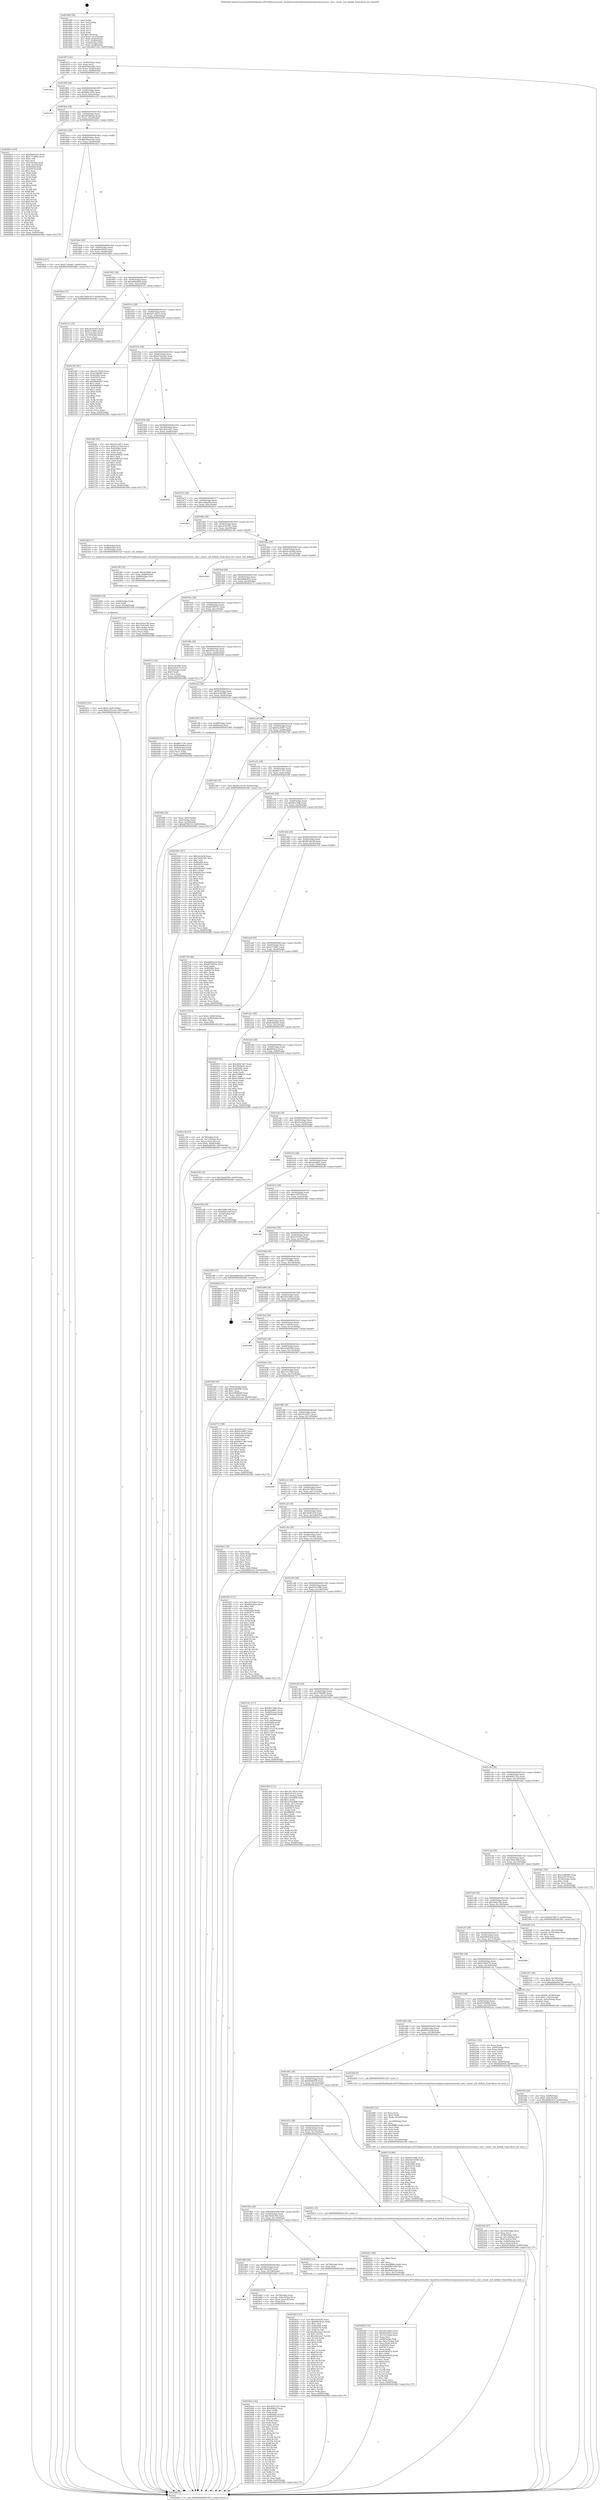 digraph "0x401840" {
  label = "0x401840 (/mnt/c/Users/mathe/Desktop/tcc/POCII/binaries/extr_linuxdriversnetethernetqualcommrmnetrmnet_vnd.c_rmnet_vnd_dellink_Final-ollvm.out::main(0))"
  labelloc = "t"
  node[shape=record]

  Entry [label="",width=0.3,height=0.3,shape=circle,fillcolor=black,style=filled]
  "0x401872" [label="{
     0x401872 [32]\l
     | [instrs]\l
     &nbsp;&nbsp;0x401872 \<+6\>: mov -0x90(%rbp),%eax\l
     &nbsp;&nbsp;0x401878 \<+2\>: mov %eax,%ecx\l
     &nbsp;&nbsp;0x40187a \<+6\>: sub $0x83bd3482,%ecx\l
     &nbsp;&nbsp;0x401880 \<+6\>: mov %eax,-0x94(%rbp)\l
     &nbsp;&nbsp;0x401886 \<+6\>: mov %ecx,-0x98(%rbp)\l
     &nbsp;&nbsp;0x40188c \<+6\>: je 0000000000401eea \<main+0x6aa\>\l
  }"]
  "0x401eea" [label="{
     0x401eea\l
  }", style=dashed]
  "0x401892" [label="{
     0x401892 [28]\l
     | [instrs]\l
     &nbsp;&nbsp;0x401892 \<+5\>: jmp 0000000000401897 \<main+0x57\>\l
     &nbsp;&nbsp;0x401897 \<+6\>: mov -0x94(%rbp),%eax\l
     &nbsp;&nbsp;0x40189d \<+5\>: sub $0x8b4c345b,%eax\l
     &nbsp;&nbsp;0x4018a2 \<+6\>: mov %eax,-0x9c(%rbp)\l
     &nbsp;&nbsp;0x4018a8 \<+6\>: je 0000000000401e55 \<main+0x615\>\l
  }"]
  Exit [label="",width=0.3,height=0.3,shape=circle,fillcolor=black,style=filled,peripheries=2]
  "0x401e55" [label="{
     0x401e55\l
  }", style=dashed]
  "0x4018ae" [label="{
     0x4018ae [28]\l
     | [instrs]\l
     &nbsp;&nbsp;0x4018ae \<+5\>: jmp 00000000004018b3 \<main+0x73\>\l
     &nbsp;&nbsp;0x4018b3 \<+6\>: mov -0x94(%rbp),%eax\l
     &nbsp;&nbsp;0x4018b9 \<+5\>: sub $0x9678602a,%eax\l
     &nbsp;&nbsp;0x4018be \<+6\>: mov %eax,-0xa0(%rbp)\l
     &nbsp;&nbsp;0x4018c4 \<+6\>: je 000000000040281e \<main+0xfde\>\l
  }"]
  "0x40262f" [label="{
     0x40262f [155]\l
     | [instrs]\l
     &nbsp;&nbsp;0x40262f \<+5\>: mov $0x1ba3a5b,%ecx\l
     &nbsp;&nbsp;0x402634 \<+5\>: mov $0x99ac4cae,%edx\l
     &nbsp;&nbsp;0x402639 \<+3\>: mov $0x1,%sil\l
     &nbsp;&nbsp;0x40263c \<+8\>: mov 0x405064,%r8d\l
     &nbsp;&nbsp;0x402644 \<+8\>: mov 0x405070,%r9d\l
     &nbsp;&nbsp;0x40264c \<+3\>: mov %r8d,%r10d\l
     &nbsp;&nbsp;0x40264f \<+7\>: add $0x4fe2eaa7,%r10d\l
     &nbsp;&nbsp;0x402656 \<+4\>: sub $0x1,%r10d\l
     &nbsp;&nbsp;0x40265a \<+7\>: sub $0x4fe2eaa7,%r10d\l
     &nbsp;&nbsp;0x402661 \<+4\>: imul %r10d,%r8d\l
     &nbsp;&nbsp;0x402665 \<+4\>: and $0x1,%r8d\l
     &nbsp;&nbsp;0x402669 \<+4\>: cmp $0x0,%r8d\l
     &nbsp;&nbsp;0x40266d \<+4\>: sete %r11b\l
     &nbsp;&nbsp;0x402671 \<+4\>: cmp $0xa,%r9d\l
     &nbsp;&nbsp;0x402675 \<+3\>: setl %bl\l
     &nbsp;&nbsp;0x402678 \<+3\>: mov %r11b,%r14b\l
     &nbsp;&nbsp;0x40267b \<+4\>: xor $0xff,%r14b\l
     &nbsp;&nbsp;0x40267f \<+3\>: mov %bl,%r15b\l
     &nbsp;&nbsp;0x402682 \<+4\>: xor $0xff,%r15b\l
     &nbsp;&nbsp;0x402686 \<+4\>: xor $0x0,%sil\l
     &nbsp;&nbsp;0x40268a \<+3\>: mov %r14b,%r12b\l
     &nbsp;&nbsp;0x40268d \<+4\>: and $0x0,%r12b\l
     &nbsp;&nbsp;0x402691 \<+3\>: and %sil,%r11b\l
     &nbsp;&nbsp;0x402694 \<+3\>: mov %r15b,%r13b\l
     &nbsp;&nbsp;0x402697 \<+4\>: and $0x0,%r13b\l
     &nbsp;&nbsp;0x40269b \<+3\>: and %sil,%bl\l
     &nbsp;&nbsp;0x40269e \<+3\>: or %r11b,%r12b\l
     &nbsp;&nbsp;0x4026a1 \<+3\>: or %bl,%r13b\l
     &nbsp;&nbsp;0x4026a4 \<+3\>: xor %r13b,%r12b\l
     &nbsp;&nbsp;0x4026a7 \<+3\>: or %r15b,%r14b\l
     &nbsp;&nbsp;0x4026aa \<+4\>: xor $0xff,%r14b\l
     &nbsp;&nbsp;0x4026ae \<+4\>: or $0x0,%sil\l
     &nbsp;&nbsp;0x4026b2 \<+3\>: and %sil,%r14b\l
     &nbsp;&nbsp;0x4026b5 \<+3\>: or %r14b,%r12b\l
     &nbsp;&nbsp;0x4026b8 \<+4\>: test $0x1,%r12b\l
     &nbsp;&nbsp;0x4026bc \<+3\>: cmovne %edx,%ecx\l
     &nbsp;&nbsp;0x4026bf \<+6\>: mov %ecx,-0x90(%rbp)\l
     &nbsp;&nbsp;0x4026c5 \<+5\>: jmp 00000000004029bf \<main+0x117f\>\l
  }"]
  "0x40281e" [label="{
     0x40281e [143]\l
     | [instrs]\l
     &nbsp;&nbsp;0x40281e \<+5\>: mov $0x60b95ac6,%eax\l
     &nbsp;&nbsp;0x402823 \<+5\>: mov $0x177af69a,%ecx\l
     &nbsp;&nbsp;0x402828 \<+2\>: mov $0x1,%dl\l
     &nbsp;&nbsp;0x40282a \<+2\>: xor %esi,%esi\l
     &nbsp;&nbsp;0x40282c \<+3\>: mov -0x3c(%rbp),%edi\l
     &nbsp;&nbsp;0x40282f \<+3\>: mov %edi,-0x2c(%rbp)\l
     &nbsp;&nbsp;0x402832 \<+7\>: mov 0x405064,%edi\l
     &nbsp;&nbsp;0x402839 \<+8\>: mov 0x405070,%r8d\l
     &nbsp;&nbsp;0x402841 \<+3\>: sub $0x1,%esi\l
     &nbsp;&nbsp;0x402844 \<+3\>: mov %edi,%r9d\l
     &nbsp;&nbsp;0x402847 \<+3\>: add %esi,%r9d\l
     &nbsp;&nbsp;0x40284a \<+4\>: imul %r9d,%edi\l
     &nbsp;&nbsp;0x40284e \<+3\>: and $0x1,%edi\l
     &nbsp;&nbsp;0x402851 \<+3\>: cmp $0x0,%edi\l
     &nbsp;&nbsp;0x402854 \<+4\>: sete %r10b\l
     &nbsp;&nbsp;0x402858 \<+4\>: cmp $0xa,%r8d\l
     &nbsp;&nbsp;0x40285c \<+4\>: setl %r11b\l
     &nbsp;&nbsp;0x402860 \<+3\>: mov %r10b,%bl\l
     &nbsp;&nbsp;0x402863 \<+3\>: xor $0xff,%bl\l
     &nbsp;&nbsp;0x402866 \<+3\>: mov %r11b,%r14b\l
     &nbsp;&nbsp;0x402869 \<+4\>: xor $0xff,%r14b\l
     &nbsp;&nbsp;0x40286d \<+3\>: xor $0x0,%dl\l
     &nbsp;&nbsp;0x402870 \<+3\>: mov %bl,%r15b\l
     &nbsp;&nbsp;0x402873 \<+4\>: and $0x0,%r15b\l
     &nbsp;&nbsp;0x402877 \<+3\>: and %dl,%r10b\l
     &nbsp;&nbsp;0x40287a \<+3\>: mov %r14b,%r12b\l
     &nbsp;&nbsp;0x40287d \<+4\>: and $0x0,%r12b\l
     &nbsp;&nbsp;0x402881 \<+3\>: and %dl,%r11b\l
     &nbsp;&nbsp;0x402884 \<+3\>: or %r10b,%r15b\l
     &nbsp;&nbsp;0x402887 \<+3\>: or %r11b,%r12b\l
     &nbsp;&nbsp;0x40288a \<+3\>: xor %r12b,%r15b\l
     &nbsp;&nbsp;0x40288d \<+3\>: or %r14b,%bl\l
     &nbsp;&nbsp;0x402890 \<+3\>: xor $0xff,%bl\l
     &nbsp;&nbsp;0x402893 \<+3\>: or $0x0,%dl\l
     &nbsp;&nbsp;0x402896 \<+2\>: and %dl,%bl\l
     &nbsp;&nbsp;0x402898 \<+3\>: or %bl,%r15b\l
     &nbsp;&nbsp;0x40289b \<+4\>: test $0x1,%r15b\l
     &nbsp;&nbsp;0x40289f \<+3\>: cmovne %ecx,%eax\l
     &nbsp;&nbsp;0x4028a2 \<+6\>: mov %eax,-0x90(%rbp)\l
     &nbsp;&nbsp;0x4028a8 \<+5\>: jmp 00000000004029bf \<main+0x117f\>\l
  }"]
  "0x4018ca" [label="{
     0x4018ca [28]\l
     | [instrs]\l
     &nbsp;&nbsp;0x4018ca \<+5\>: jmp 00000000004018cf \<main+0x8f\>\l
     &nbsp;&nbsp;0x4018cf \<+6\>: mov -0x94(%rbp),%eax\l
     &nbsp;&nbsp;0x4018d5 \<+5\>: sub $0x99ac4cae,%eax\l
     &nbsp;&nbsp;0x4018da \<+6\>: mov %eax,-0xa4(%rbp)\l
     &nbsp;&nbsp;0x4018e0 \<+6\>: je 00000000004026ca \<main+0xe8a\>\l
  }"]
  "0x4024cb" [label="{
     0x4024cb [142]\l
     | [instrs]\l
     &nbsp;&nbsp;0x4024cb \<+5\>: mov $0xc82b7a07,%edx\l
     &nbsp;&nbsp;0x4024d0 \<+5\>: mov $0x804dc2,%esi\l
     &nbsp;&nbsp;0x4024d5 \<+3\>: mov $0x1,%r8b\l
     &nbsp;&nbsp;0x4024d8 \<+3\>: xor %r9d,%r9d\l
     &nbsp;&nbsp;0x4024db \<+8\>: mov 0x405064,%r10d\l
     &nbsp;&nbsp;0x4024e3 \<+8\>: mov 0x405070,%r11d\l
     &nbsp;&nbsp;0x4024eb \<+4\>: sub $0x1,%r9d\l
     &nbsp;&nbsp;0x4024ef \<+3\>: mov %r10d,%ebx\l
     &nbsp;&nbsp;0x4024f2 \<+3\>: add %r9d,%ebx\l
     &nbsp;&nbsp;0x4024f5 \<+4\>: imul %ebx,%r10d\l
     &nbsp;&nbsp;0x4024f9 \<+4\>: and $0x1,%r10d\l
     &nbsp;&nbsp;0x4024fd \<+4\>: cmp $0x0,%r10d\l
     &nbsp;&nbsp;0x402501 \<+4\>: sete %r14b\l
     &nbsp;&nbsp;0x402505 \<+4\>: cmp $0xa,%r11d\l
     &nbsp;&nbsp;0x402509 \<+4\>: setl %r15b\l
     &nbsp;&nbsp;0x40250d \<+3\>: mov %r14b,%r12b\l
     &nbsp;&nbsp;0x402510 \<+4\>: xor $0xff,%r12b\l
     &nbsp;&nbsp;0x402514 \<+3\>: mov %r15b,%r13b\l
     &nbsp;&nbsp;0x402517 \<+4\>: xor $0xff,%r13b\l
     &nbsp;&nbsp;0x40251b \<+4\>: xor $0x0,%r8b\l
     &nbsp;&nbsp;0x40251f \<+3\>: mov %r12b,%al\l
     &nbsp;&nbsp;0x402522 \<+2\>: and $0x0,%al\l
     &nbsp;&nbsp;0x402524 \<+3\>: and %r8b,%r14b\l
     &nbsp;&nbsp;0x402527 \<+3\>: mov %r13b,%cl\l
     &nbsp;&nbsp;0x40252a \<+3\>: and $0x0,%cl\l
     &nbsp;&nbsp;0x40252d \<+3\>: and %r8b,%r15b\l
     &nbsp;&nbsp;0x402530 \<+3\>: or %r14b,%al\l
     &nbsp;&nbsp;0x402533 \<+3\>: or %r15b,%cl\l
     &nbsp;&nbsp;0x402536 \<+2\>: xor %cl,%al\l
     &nbsp;&nbsp;0x402538 \<+3\>: or %r13b,%r12b\l
     &nbsp;&nbsp;0x40253b \<+4\>: xor $0xff,%r12b\l
     &nbsp;&nbsp;0x40253f \<+4\>: or $0x0,%r8b\l
     &nbsp;&nbsp;0x402543 \<+3\>: and %r8b,%r12b\l
     &nbsp;&nbsp;0x402546 \<+3\>: or %r12b,%al\l
     &nbsp;&nbsp;0x402549 \<+2\>: test $0x1,%al\l
     &nbsp;&nbsp;0x40254b \<+3\>: cmovne %esi,%edx\l
     &nbsp;&nbsp;0x40254e \<+6\>: mov %edx,-0x90(%rbp)\l
     &nbsp;&nbsp;0x402554 \<+5\>: jmp 00000000004029bf \<main+0x117f\>\l
  }"]
  "0x4026ca" [label="{
     0x4026ca [15]\l
     | [instrs]\l
     &nbsp;&nbsp;0x4026ca \<+10\>: movl $0xb73dea62,-0x90(%rbp)\l
     &nbsp;&nbsp;0x4026d4 \<+5\>: jmp 00000000004029bf \<main+0x117f\>\l
  }"]
  "0x4018e6" [label="{
     0x4018e6 [28]\l
     | [instrs]\l
     &nbsp;&nbsp;0x4018e6 \<+5\>: jmp 00000000004018eb \<main+0xab\>\l
     &nbsp;&nbsp;0x4018eb \<+6\>: mov -0x94(%rbp),%eax\l
     &nbsp;&nbsp;0x4018f1 \<+5\>: sub $0x9bcf2b02,%eax\l
     &nbsp;&nbsp;0x4018f6 \<+6\>: mov %eax,-0xa8(%rbp)\l
     &nbsp;&nbsp;0x4018fc \<+6\>: je 00000000004020bd \<main+0x87d\>\l
  }"]
  "0x401dd2" [label="{
     0x401dd2\l
  }", style=dashed]
  "0x4020bd" [label="{
     0x4020bd [15]\l
     | [instrs]\l
     &nbsp;&nbsp;0x4020bd \<+10\>: movl $0x36d91470,-0x90(%rbp)\l
     &nbsp;&nbsp;0x4020c7 \<+5\>: jmp 00000000004029bf \<main+0x117f\>\l
  }"]
  "0x401902" [label="{
     0x401902 [28]\l
     | [instrs]\l
     &nbsp;&nbsp;0x401902 \<+5\>: jmp 0000000000401907 \<main+0xc7\>\l
     &nbsp;&nbsp;0x401907 \<+6\>: mov -0x94(%rbp),%eax\l
     &nbsp;&nbsp;0x40190d \<+5\>: sub $0xab8de82d,%eax\l
     &nbsp;&nbsp;0x401912 \<+6\>: mov %eax,-0xac(%rbp)\l
     &nbsp;&nbsp;0x401918 \<+6\>: je 0000000000402121 \<main+0x8e1\>\l
  }"]
  "0x4024b4" [label="{
     0x4024b4 [23]\l
     | [instrs]\l
     &nbsp;&nbsp;0x4024b4 \<+4\>: mov -0x78(%rbp),%rax\l
     &nbsp;&nbsp;0x4024b8 \<+7\>: movslq -0x8c(%rbp),%rcx\l
     &nbsp;&nbsp;0x4024bf \<+4\>: mov (%rax,%rcx,8),%rax\l
     &nbsp;&nbsp;0x4024c3 \<+3\>: mov %rax,%rdi\l
     &nbsp;&nbsp;0x4024c6 \<+5\>: call 0000000000401030 \<free@plt\>\l
     | [calls]\l
     &nbsp;&nbsp;0x401030 \{1\} (unknown)\l
  }"]
  "0x402121" [label="{
     0x402121 [30]\l
     | [instrs]\l
     &nbsp;&nbsp;0x402121 \<+5\>: mov $0xcd101001,%eax\l
     &nbsp;&nbsp;0x402126 \<+5\>: mov $0xfa7c98bc,%ecx\l
     &nbsp;&nbsp;0x40212b \<+3\>: mov -0x7c(%rbp),%edx\l
     &nbsp;&nbsp;0x40212e \<+3\>: cmp -0x70(%rbp),%edx\l
     &nbsp;&nbsp;0x402131 \<+3\>: cmovl %ecx,%eax\l
     &nbsp;&nbsp;0x402134 \<+6\>: mov %eax,-0x90(%rbp)\l
     &nbsp;&nbsp;0x40213a \<+5\>: jmp 00000000004029bf \<main+0x117f\>\l
  }"]
  "0x40191e" [label="{
     0x40191e [28]\l
     | [instrs]\l
     &nbsp;&nbsp;0x40191e \<+5\>: jmp 0000000000401923 \<main+0xe3\>\l
     &nbsp;&nbsp;0x401923 \<+6\>: mov -0x94(%rbp),%eax\l
     &nbsp;&nbsp;0x401929 \<+5\>: sub $0xb07c6b72,%eax\l
     &nbsp;&nbsp;0x40192e \<+6\>: mov %eax,-0xb0(%rbp)\l
     &nbsp;&nbsp;0x401934 \<+6\>: je 0000000000402305 \<main+0xac5\>\l
  }"]
  "0x401db6" [label="{
     0x401db6 [28]\l
     | [instrs]\l
     &nbsp;&nbsp;0x401db6 \<+5\>: jmp 0000000000401dbb \<main+0x57b\>\l
     &nbsp;&nbsp;0x401dbb \<+6\>: mov -0x94(%rbp),%eax\l
     &nbsp;&nbsp;0x401dc1 \<+5\>: sub $0x7f65fa93,%eax\l
     &nbsp;&nbsp;0x401dc6 \<+6\>: mov %eax,-0x158(%rbp)\l
     &nbsp;&nbsp;0x401dcc \<+6\>: je 00000000004024b4 \<main+0xc74\>\l
  }"]
  "0x402305" [label="{
     0x402305 [91]\l
     | [instrs]\l
     &nbsp;&nbsp;0x402305 \<+5\>: mov $0x3017f634,%eax\l
     &nbsp;&nbsp;0x40230a \<+5\>: mov $0x478bfdf5,%ecx\l
     &nbsp;&nbsp;0x40230f \<+7\>: mov 0x405064,%edx\l
     &nbsp;&nbsp;0x402316 \<+7\>: mov 0x405070,%esi\l
     &nbsp;&nbsp;0x40231d \<+2\>: mov %edx,%edi\l
     &nbsp;&nbsp;0x40231f \<+6\>: add $0xb9b8bbd7,%edi\l
     &nbsp;&nbsp;0x402325 \<+3\>: sub $0x1,%edi\l
     &nbsp;&nbsp;0x402328 \<+6\>: sub $0xb9b8bbd7,%edi\l
     &nbsp;&nbsp;0x40232e \<+3\>: imul %edi,%edx\l
     &nbsp;&nbsp;0x402331 \<+3\>: and $0x1,%edx\l
     &nbsp;&nbsp;0x402334 \<+3\>: cmp $0x0,%edx\l
     &nbsp;&nbsp;0x402337 \<+4\>: sete %r8b\l
     &nbsp;&nbsp;0x40233b \<+3\>: cmp $0xa,%esi\l
     &nbsp;&nbsp;0x40233e \<+4\>: setl %r9b\l
     &nbsp;&nbsp;0x402342 \<+3\>: mov %r8b,%r10b\l
     &nbsp;&nbsp;0x402345 \<+3\>: and %r9b,%r10b\l
     &nbsp;&nbsp;0x402348 \<+3\>: xor %r9b,%r8b\l
     &nbsp;&nbsp;0x40234b \<+3\>: or %r8b,%r10b\l
     &nbsp;&nbsp;0x40234e \<+4\>: test $0x1,%r10b\l
     &nbsp;&nbsp;0x402352 \<+3\>: cmovne %ecx,%eax\l
     &nbsp;&nbsp;0x402355 \<+6\>: mov %eax,-0x90(%rbp)\l
     &nbsp;&nbsp;0x40235b \<+5\>: jmp 00000000004029bf \<main+0x117f\>\l
  }"]
  "0x40193a" [label="{
     0x40193a [28]\l
     | [instrs]\l
     &nbsp;&nbsp;0x40193a \<+5\>: jmp 000000000040193f \<main+0xff\>\l
     &nbsp;&nbsp;0x40193f \<+6\>: mov -0x94(%rbp),%eax\l
     &nbsp;&nbsp;0x401945 \<+5\>: sub $0xb73dea62,%eax\l
     &nbsp;&nbsp;0x40194a \<+6\>: mov %eax,-0xb4(%rbp)\l
     &nbsp;&nbsp;0x401950 \<+6\>: je 00000000004026fc \<main+0xebc\>\l
  }"]
  "0x402623" [label="{
     0x402623 [12]\l
     | [instrs]\l
     &nbsp;&nbsp;0x402623 \<+4\>: mov -0x78(%rbp),%rax\l
     &nbsp;&nbsp;0x402627 \<+3\>: mov %rax,%rdi\l
     &nbsp;&nbsp;0x40262a \<+5\>: call 0000000000401030 \<free@plt\>\l
     | [calls]\l
     &nbsp;&nbsp;0x401030 \{1\} (unknown)\l
  }"]
  "0x4026fc" [label="{
     0x4026fc [91]\l
     | [instrs]\l
     &nbsp;&nbsp;0x4026fc \<+5\>: mov $0x291a2f17,%eax\l
     &nbsp;&nbsp;0x402701 \<+5\>: mov $0x27ec7b4f,%ecx\l
     &nbsp;&nbsp;0x402706 \<+7\>: mov 0x405064,%edx\l
     &nbsp;&nbsp;0x40270d \<+7\>: mov 0x405070,%esi\l
     &nbsp;&nbsp;0x402714 \<+2\>: mov %edx,%edi\l
     &nbsp;&nbsp;0x402716 \<+6\>: sub $0xe268f2d5,%edi\l
     &nbsp;&nbsp;0x40271c \<+3\>: sub $0x1,%edi\l
     &nbsp;&nbsp;0x40271f \<+6\>: add $0xe268f2d5,%edi\l
     &nbsp;&nbsp;0x402725 \<+3\>: imul %edi,%edx\l
     &nbsp;&nbsp;0x402728 \<+3\>: and $0x1,%edx\l
     &nbsp;&nbsp;0x40272b \<+3\>: cmp $0x0,%edx\l
     &nbsp;&nbsp;0x40272e \<+4\>: sete %r8b\l
     &nbsp;&nbsp;0x402732 \<+3\>: cmp $0xa,%esi\l
     &nbsp;&nbsp;0x402735 \<+4\>: setl %r9b\l
     &nbsp;&nbsp;0x402739 \<+3\>: mov %r8b,%r10b\l
     &nbsp;&nbsp;0x40273c \<+3\>: and %r9b,%r10b\l
     &nbsp;&nbsp;0x40273f \<+3\>: xor %r9b,%r8b\l
     &nbsp;&nbsp;0x402742 \<+3\>: or %r8b,%r10b\l
     &nbsp;&nbsp;0x402745 \<+4\>: test $0x1,%r10b\l
     &nbsp;&nbsp;0x402749 \<+3\>: cmovne %ecx,%eax\l
     &nbsp;&nbsp;0x40274c \<+6\>: mov %eax,-0x90(%rbp)\l
     &nbsp;&nbsp;0x402752 \<+5\>: jmp 00000000004029bf \<main+0x117f\>\l
  }"]
  "0x401956" [label="{
     0x401956 [28]\l
     | [instrs]\l
     &nbsp;&nbsp;0x401956 \<+5\>: jmp 000000000040195b \<main+0x11b\>\l
     &nbsp;&nbsp;0x40195b \<+6\>: mov -0x94(%rbp),%eax\l
     &nbsp;&nbsp;0x401961 \<+5\>: sub $0xc82b7a07,%eax\l
     &nbsp;&nbsp;0x401966 \<+6\>: mov %eax,-0xb8(%rbp)\l
     &nbsp;&nbsp;0x40196c \<+6\>: je 000000000040295e \<main+0x111e\>\l
  }"]
  "0x40241f" [label="{
     0x40241f [25]\l
     | [instrs]\l
     &nbsp;&nbsp;0x40241f \<+10\>: movl $0x0,-0x8c(%rbp)\l
     &nbsp;&nbsp;0x402429 \<+10\>: movl $0xe935cce0,-0x90(%rbp)\l
     &nbsp;&nbsp;0x402433 \<+5\>: jmp 00000000004029bf \<main+0x117f\>\l
  }"]
  "0x40295e" [label="{
     0x40295e\l
  }", style=dashed]
  "0x401972" [label="{
     0x401972 [28]\l
     | [instrs]\l
     &nbsp;&nbsp;0x401972 \<+5\>: jmp 0000000000401977 \<main+0x137\>\l
     &nbsp;&nbsp;0x401977 \<+6\>: mov -0x94(%rbp),%eax\l
     &nbsp;&nbsp;0x40197d \<+5\>: sub $0xccb8a282,%eax\l
     &nbsp;&nbsp;0x401982 \<+6\>: mov %eax,-0xbc(%rbp)\l
     &nbsp;&nbsp;0x401988 \<+6\>: je 00000000004028c2 \<main+0x1082\>\l
  }"]
  "0x40240d" [label="{
     0x40240d [18]\l
     | [instrs]\l
     &nbsp;&nbsp;0x40240d \<+4\>: mov -0x68(%rbp),%rdx\l
     &nbsp;&nbsp;0x402411 \<+3\>: mov %rdx,%rdi\l
     &nbsp;&nbsp;0x402414 \<+6\>: mov %eax,-0x168(%rbp)\l
     &nbsp;&nbsp;0x40241a \<+5\>: call 0000000000401030 \<free@plt\>\l
     | [calls]\l
     &nbsp;&nbsp;0x401030 \{1\} (unknown)\l
  }"]
  "0x4028c2" [label="{
     0x4028c2\l
  }", style=dashed]
  "0x40198e" [label="{
     0x40198e [28]\l
     | [instrs]\l
     &nbsp;&nbsp;0x40198e \<+5\>: jmp 0000000000401993 \<main+0x153\>\l
     &nbsp;&nbsp;0x401993 \<+6\>: mov -0x94(%rbp),%eax\l
     &nbsp;&nbsp;0x401999 \<+5\>: sub $0xcd101001,%eax\l
     &nbsp;&nbsp;0x40199e \<+6\>: mov %eax,-0xc0(%rbp)\l
     &nbsp;&nbsp;0x4019a4 \<+6\>: je 00000000004023df \<main+0xb9f\>\l
  }"]
  "0x4023f0" [label="{
     0x4023f0 [29]\l
     | [instrs]\l
     &nbsp;&nbsp;0x4023f0 \<+10\>: movabs $0x4030b6,%rdi\l
     &nbsp;&nbsp;0x4023fa \<+6\>: mov %eax,-0x88(%rbp)\l
     &nbsp;&nbsp;0x402400 \<+6\>: mov -0x88(%rbp),%esi\l
     &nbsp;&nbsp;0x402406 \<+2\>: mov $0x0,%al\l
     &nbsp;&nbsp;0x402408 \<+5\>: call 0000000000401040 \<printf@plt\>\l
     | [calls]\l
     &nbsp;&nbsp;0x401040 \{1\} (unknown)\l
  }"]
  "0x4023df" [label="{
     0x4023df [17]\l
     | [instrs]\l
     &nbsp;&nbsp;0x4023df \<+4\>: mov -0x58(%rbp),%rdi\l
     &nbsp;&nbsp;0x4023e3 \<+4\>: mov -0x68(%rbp),%rsi\l
     &nbsp;&nbsp;0x4023e7 \<+4\>: mov -0x78(%rbp),%rdx\l
     &nbsp;&nbsp;0x4023eb \<+5\>: call 00000000004015c0 \<rmnet_vnd_dellink\>\l
     | [calls]\l
     &nbsp;&nbsp;0x4015c0 \{1\} (/mnt/c/Users/mathe/Desktop/tcc/POCII/binaries/extr_linuxdriversnetethernetqualcommrmnetrmnet_vnd.c_rmnet_vnd_dellink_Final-ollvm.out::rmnet_vnd_dellink)\l
  }"]
  "0x4019aa" [label="{
     0x4019aa [28]\l
     | [instrs]\l
     &nbsp;&nbsp;0x4019aa \<+5\>: jmp 00000000004019af \<main+0x16f\>\l
     &nbsp;&nbsp;0x4019af \<+6\>: mov -0x94(%rbp),%eax\l
     &nbsp;&nbsp;0x4019b5 \<+5\>: sub $0xd1e4c09d,%eax\l
     &nbsp;&nbsp;0x4019ba \<+6\>: mov %eax,-0xc4(%rbp)\l
     &nbsp;&nbsp;0x4019c0 \<+6\>: je 00000000004026d9 \<main+0xe99\>\l
  }"]
  "0x40229d" [label="{
     0x40229d [47]\l
     | [instrs]\l
     &nbsp;&nbsp;0x40229d \<+6\>: mov -0x164(%rbp),%ecx\l
     &nbsp;&nbsp;0x4022a3 \<+3\>: imul %eax,%ecx\l
     &nbsp;&nbsp;0x4022a6 \<+4\>: mov -0x78(%rbp),%r8\l
     &nbsp;&nbsp;0x4022aa \<+4\>: movslq -0x7c(%rbp),%r9\l
     &nbsp;&nbsp;0x4022ae \<+4\>: mov (%r8,%r9,8),%r8\l
     &nbsp;&nbsp;0x4022b2 \<+7\>: movslq -0x84(%rbp),%r9\l
     &nbsp;&nbsp;0x4022b9 \<+4\>: mov %ecx,(%r8,%r9,4)\l
     &nbsp;&nbsp;0x4022bd \<+10\>: movl $0x63036846,-0x90(%rbp)\l
     &nbsp;&nbsp;0x4022c7 \<+5\>: jmp 00000000004029bf \<main+0x117f\>\l
  }"]
  "0x4026d9" [label="{
     0x4026d9\l
  }", style=dashed]
  "0x4019c6" [label="{
     0x4019c6 [28]\l
     | [instrs]\l
     &nbsp;&nbsp;0x4019c6 \<+5\>: jmp 00000000004019cb \<main+0x18b\>\l
     &nbsp;&nbsp;0x4019cb \<+6\>: mov -0x94(%rbp),%eax\l
     &nbsp;&nbsp;0x4019d1 \<+5\>: sub $0xd908e918,%eax\l
     &nbsp;&nbsp;0x4019d6 \<+6\>: mov %eax,-0xc8(%rbp)\l
     &nbsp;&nbsp;0x4019dc \<+6\>: je 0000000000401f75 \<main+0x735\>\l
  }"]
  "0x402269" [label="{
     0x402269 [52]\l
     | [instrs]\l
     &nbsp;&nbsp;0x402269 \<+2\>: xor %ecx,%ecx\l
     &nbsp;&nbsp;0x40226b \<+5\>: mov $0x2,%edx\l
     &nbsp;&nbsp;0x402270 \<+6\>: mov %edx,-0x160(%rbp)\l
     &nbsp;&nbsp;0x402276 \<+1\>: cltd\l
     &nbsp;&nbsp;0x402277 \<+6\>: mov -0x160(%rbp),%esi\l
     &nbsp;&nbsp;0x40227d \<+2\>: idiv %esi\l
     &nbsp;&nbsp;0x40227f \<+6\>: imul $0xfffffffe,%edx,%edx\l
     &nbsp;&nbsp;0x402285 \<+2\>: mov %ecx,%edi\l
     &nbsp;&nbsp;0x402287 \<+2\>: sub %edx,%edi\l
     &nbsp;&nbsp;0x402289 \<+2\>: mov %ecx,%edx\l
     &nbsp;&nbsp;0x40228b \<+3\>: sub $0x1,%edx\l
     &nbsp;&nbsp;0x40228e \<+2\>: add %edx,%edi\l
     &nbsp;&nbsp;0x402290 \<+2\>: sub %edi,%ecx\l
     &nbsp;&nbsp;0x402292 \<+6\>: mov %ecx,-0x164(%rbp)\l
     &nbsp;&nbsp;0x402298 \<+5\>: call 0000000000401160 \<next_i\>\l
     | [calls]\l
     &nbsp;&nbsp;0x401160 \{1\} (/mnt/c/Users/mathe/Desktop/tcc/POCII/binaries/extr_linuxdriversnetethernetqualcommrmnetrmnet_vnd.c_rmnet_vnd_dellink_Final-ollvm.out::next_i)\l
  }"]
  "0x401f75" [label="{
     0x401f75 [30]\l
     | [instrs]\l
     &nbsp;&nbsp;0x401f75 \<+5\>: mov $0x5bd2e7fd,%eax\l
     &nbsp;&nbsp;0x401f7a \<+5\>: mov $0x37e4c945,%ecx\l
     &nbsp;&nbsp;0x401f7f \<+3\>: mov -0x6c(%rbp),%edx\l
     &nbsp;&nbsp;0x401f82 \<+3\>: cmp -0x5c(%rbp),%edx\l
     &nbsp;&nbsp;0x401f85 \<+3\>: cmovl %ecx,%eax\l
     &nbsp;&nbsp;0x401f88 \<+6\>: mov %eax,-0x90(%rbp)\l
     &nbsp;&nbsp;0x401f8e \<+5\>: jmp 00000000004029bf \<main+0x117f\>\l
  }"]
  "0x4019e2" [label="{
     0x4019e2 [28]\l
     | [instrs]\l
     &nbsp;&nbsp;0x4019e2 \<+5\>: jmp 00000000004019e7 \<main+0x1a7\>\l
     &nbsp;&nbsp;0x4019e7 \<+6\>: mov -0x94(%rbp),%eax\l
     &nbsp;&nbsp;0x4019ed \<+5\>: sub $0xdd788335,%eax\l
     &nbsp;&nbsp;0x4019f2 \<+6\>: mov %eax,-0xcc(%rbp)\l
     &nbsp;&nbsp;0x4019f8 \<+6\>: je 0000000000401f1e \<main+0x6de\>\l
  }"]
  "0x402156" [label="{
     0x402156 [37]\l
     | [instrs]\l
     &nbsp;&nbsp;0x402156 \<+4\>: mov -0x78(%rbp),%rdi\l
     &nbsp;&nbsp;0x40215a \<+4\>: movslq -0x7c(%rbp),%rcx\l
     &nbsp;&nbsp;0x40215e \<+4\>: mov %rax,(%rdi,%rcx,8)\l
     &nbsp;&nbsp;0x402162 \<+10\>: movl $0x0,-0x84(%rbp)\l
     &nbsp;&nbsp;0x40216c \<+10\>: movl $0x6fab693b,-0x90(%rbp)\l
     &nbsp;&nbsp;0x402176 \<+5\>: jmp 00000000004029bf \<main+0x117f\>\l
  }"]
  "0x401f1e" [label="{
     0x401f1e [30]\l
     | [instrs]\l
     &nbsp;&nbsp;0x401f1e \<+5\>: mov $0xd1e4c09d,%eax\l
     &nbsp;&nbsp;0x401f23 \<+5\>: mov $0x6166427b,%ecx\l
     &nbsp;&nbsp;0x401f28 \<+3\>: mov -0x34(%rbp),%edx\l
     &nbsp;&nbsp;0x401f2b \<+3\>: cmp $0x0,%edx\l
     &nbsp;&nbsp;0x401f2e \<+3\>: cmove %ecx,%eax\l
     &nbsp;&nbsp;0x401f31 \<+6\>: mov %eax,-0x90(%rbp)\l
     &nbsp;&nbsp;0x401f37 \<+5\>: jmp 00000000004029bf \<main+0x117f\>\l
  }"]
  "0x4019fe" [label="{
     0x4019fe [28]\l
     | [instrs]\l
     &nbsp;&nbsp;0x4019fe \<+5\>: jmp 0000000000401a03 \<main+0x1c3\>\l
     &nbsp;&nbsp;0x401a03 \<+6\>: mov -0x94(%rbp),%eax\l
     &nbsp;&nbsp;0x401a09 \<+5\>: sub $0xe935cce0,%eax\l
     &nbsp;&nbsp;0x401a0e \<+6\>: mov %eax,-0xd0(%rbp)\l
     &nbsp;&nbsp;0x401a14 \<+6\>: je 0000000000402438 \<main+0xbf8\>\l
  }"]
  "0x402107" [label="{
     0x402107 [26]\l
     | [instrs]\l
     &nbsp;&nbsp;0x402107 \<+4\>: mov %rax,-0x78(%rbp)\l
     &nbsp;&nbsp;0x40210b \<+7\>: movl $0x0,-0x7c(%rbp)\l
     &nbsp;&nbsp;0x402112 \<+10\>: movl $0xab8de82d,-0x90(%rbp)\l
     &nbsp;&nbsp;0x40211c \<+5\>: jmp 00000000004029bf \<main+0x117f\>\l
  }"]
  "0x402438" [label="{
     0x402438 [33]\l
     | [instrs]\l
     &nbsp;&nbsp;0x402438 \<+5\>: mov $0xf6b71341,%eax\l
     &nbsp;&nbsp;0x40243d \<+5\>: mov $0xfb30b8e4,%ecx\l
     &nbsp;&nbsp;0x402442 \<+6\>: mov -0x8c(%rbp),%edx\l
     &nbsp;&nbsp;0x402448 \<+3\>: cmp -0x70(%rbp),%edx\l
     &nbsp;&nbsp;0x40244b \<+3\>: cmovl %ecx,%eax\l
     &nbsp;&nbsp;0x40244e \<+6\>: mov %eax,-0x90(%rbp)\l
     &nbsp;&nbsp;0x402454 \<+5\>: jmp 00000000004029bf \<main+0x117f\>\l
  }"]
  "0x401a1a" [label="{
     0x401a1a [28]\l
     | [instrs]\l
     &nbsp;&nbsp;0x401a1a \<+5\>: jmp 0000000000401a1f \<main+0x1df\>\l
     &nbsp;&nbsp;0x401a1f \<+6\>: mov -0x94(%rbp),%eax\l
     &nbsp;&nbsp;0x401a25 \<+5\>: sub $0xea3818f0,%eax\l
     &nbsp;&nbsp;0x401a2a \<+6\>: mov %eax,-0xd4(%rbp)\l
     &nbsp;&nbsp;0x401a30 \<+6\>: je 0000000000401ef9 \<main+0x6b9\>\l
  }"]
  "0x402049" [label="{
     0x402049 [116]\l
     | [instrs]\l
     &nbsp;&nbsp;0x402049 \<+5\>: mov $0x1821d6e3,%ecx\l
     &nbsp;&nbsp;0x40204e \<+5\>: mov $0x9bcf2b02,%edx\l
     &nbsp;&nbsp;0x402053 \<+6\>: mov -0x15c(%rbp),%esi\l
     &nbsp;&nbsp;0x402059 \<+3\>: imul %eax,%esi\l
     &nbsp;&nbsp;0x40205c \<+4\>: mov -0x68(%rbp),%rdi\l
     &nbsp;&nbsp;0x402060 \<+4\>: movslq -0x6c(%rbp),%r8\l
     &nbsp;&nbsp;0x402064 \<+4\>: mov %esi,(%rdi,%r8,4)\l
     &nbsp;&nbsp;0x402068 \<+7\>: mov 0x405064,%eax\l
     &nbsp;&nbsp;0x40206f \<+7\>: mov 0x405070,%esi\l
     &nbsp;&nbsp;0x402076 \<+3\>: mov %eax,%r9d\l
     &nbsp;&nbsp;0x402079 \<+7\>: sub $0xa95b9d55,%r9d\l
     &nbsp;&nbsp;0x402080 \<+4\>: sub $0x1,%r9d\l
     &nbsp;&nbsp;0x402084 \<+7\>: add $0xa95b9d55,%r9d\l
     &nbsp;&nbsp;0x40208b \<+4\>: imul %r9d,%eax\l
     &nbsp;&nbsp;0x40208f \<+3\>: and $0x1,%eax\l
     &nbsp;&nbsp;0x402092 \<+3\>: cmp $0x0,%eax\l
     &nbsp;&nbsp;0x402095 \<+4\>: sete %r10b\l
     &nbsp;&nbsp;0x402099 \<+3\>: cmp $0xa,%esi\l
     &nbsp;&nbsp;0x40209c \<+4\>: setl %r11b\l
     &nbsp;&nbsp;0x4020a0 \<+3\>: mov %r10b,%bl\l
     &nbsp;&nbsp;0x4020a3 \<+3\>: and %r11b,%bl\l
     &nbsp;&nbsp;0x4020a6 \<+3\>: xor %r11b,%r10b\l
     &nbsp;&nbsp;0x4020a9 \<+3\>: or %r10b,%bl\l
     &nbsp;&nbsp;0x4020ac \<+3\>: test $0x1,%bl\l
     &nbsp;&nbsp;0x4020af \<+3\>: cmovne %edx,%ecx\l
     &nbsp;&nbsp;0x4020b2 \<+6\>: mov %ecx,-0x90(%rbp)\l
     &nbsp;&nbsp;0x4020b8 \<+5\>: jmp 00000000004029bf \<main+0x117f\>\l
  }"]
  "0x401ef9" [label="{
     0x401ef9 [13]\l
     | [instrs]\l
     &nbsp;&nbsp;0x401ef9 \<+4\>: mov -0x48(%rbp),%rax\l
     &nbsp;&nbsp;0x401efd \<+4\>: mov 0x8(%rax),%rdi\l
     &nbsp;&nbsp;0x401f01 \<+5\>: call 0000000000401060 \<atoi@plt\>\l
     | [calls]\l
     &nbsp;&nbsp;0x401060 \{1\} (unknown)\l
  }"]
  "0x401a36" [label="{
     0x401a36 [28]\l
     | [instrs]\l
     &nbsp;&nbsp;0x401a36 \<+5\>: jmp 0000000000401a3b \<main+0x1fb\>\l
     &nbsp;&nbsp;0x401a3b \<+6\>: mov -0x94(%rbp),%eax\l
     &nbsp;&nbsp;0x401a41 \<+5\>: sub $0xf3a300f7,%eax\l
     &nbsp;&nbsp;0x401a46 \<+6\>: mov %eax,-0xd8(%rbp)\l
     &nbsp;&nbsp;0x401a4c \<+6\>: je 00000000004027b9 \<main+0xf79\>\l
  }"]
  "0x402021" [label="{
     0x402021 [40]\l
     | [instrs]\l
     &nbsp;&nbsp;0x402021 \<+5\>: mov $0x2,%ecx\l
     &nbsp;&nbsp;0x402026 \<+1\>: cltd\l
     &nbsp;&nbsp;0x402027 \<+2\>: idiv %ecx\l
     &nbsp;&nbsp;0x402029 \<+6\>: imul $0xfffffffe,%edx,%ecx\l
     &nbsp;&nbsp;0x40202f \<+6\>: sub $0x896e1a8f,%ecx\l
     &nbsp;&nbsp;0x402035 \<+3\>: add $0x1,%ecx\l
     &nbsp;&nbsp;0x402038 \<+6\>: add $0x896e1a8f,%ecx\l
     &nbsp;&nbsp;0x40203e \<+6\>: mov %ecx,-0x15c(%rbp)\l
     &nbsp;&nbsp;0x402044 \<+5\>: call 0000000000401160 \<next_i\>\l
     | [calls]\l
     &nbsp;&nbsp;0x401160 \{1\} (/mnt/c/Users/mathe/Desktop/tcc/POCII/binaries/extr_linuxdriversnetethernetqualcommrmnetrmnet_vnd.c_rmnet_vnd_dellink_Final-ollvm.out::next_i)\l
  }"]
  "0x4027b9" [label="{
     0x4027b9 [15]\l
     | [instrs]\l
     &nbsp;&nbsp;0x4027b9 \<+10\>: movl $0xf9c18e38,-0x90(%rbp)\l
     &nbsp;&nbsp;0x4027c3 \<+5\>: jmp 00000000004029bf \<main+0x117f\>\l
  }"]
  "0x401a52" [label="{
     0x401a52 [28]\l
     | [instrs]\l
     &nbsp;&nbsp;0x401a52 \<+5\>: jmp 0000000000401a57 \<main+0x217\>\l
     &nbsp;&nbsp;0x401a57 \<+6\>: mov -0x94(%rbp),%eax\l
     &nbsp;&nbsp;0x401a5d \<+5\>: sub $0xf6b71341,%eax\l
     &nbsp;&nbsp;0x401a62 \<+6\>: mov %eax,-0xdc(%rbp)\l
     &nbsp;&nbsp;0x401a68 \<+6\>: je 0000000000402590 \<main+0xd50\>\l
  }"]
  "0x401d9a" [label="{
     0x401d9a [28]\l
     | [instrs]\l
     &nbsp;&nbsp;0x401d9a \<+5\>: jmp 0000000000401d9f \<main+0x55f\>\l
     &nbsp;&nbsp;0x401d9f \<+6\>: mov -0x94(%rbp),%eax\l
     &nbsp;&nbsp;0x401da5 \<+5\>: sub $0x7be81595,%eax\l
     &nbsp;&nbsp;0x401daa \<+6\>: mov %eax,-0x154(%rbp)\l
     &nbsp;&nbsp;0x401db0 \<+6\>: je 0000000000402623 \<main+0xde3\>\l
  }"]
  "0x402590" [label="{
     0x402590 [147]\l
     | [instrs]\l
     &nbsp;&nbsp;0x402590 \<+5\>: mov $0x1ba3a5b,%eax\l
     &nbsp;&nbsp;0x402595 \<+5\>: mov $0x7be81595,%ecx\l
     &nbsp;&nbsp;0x40259a \<+2\>: mov $0x1,%dl\l
     &nbsp;&nbsp;0x40259c \<+7\>: mov 0x405064,%esi\l
     &nbsp;&nbsp;0x4025a3 \<+7\>: mov 0x405070,%edi\l
     &nbsp;&nbsp;0x4025aa \<+3\>: mov %esi,%r8d\l
     &nbsp;&nbsp;0x4025ad \<+7\>: add $0xe0fa10e5,%r8d\l
     &nbsp;&nbsp;0x4025b4 \<+4\>: sub $0x1,%r8d\l
     &nbsp;&nbsp;0x4025b8 \<+7\>: sub $0xe0fa10e5,%r8d\l
     &nbsp;&nbsp;0x4025bf \<+4\>: imul %r8d,%esi\l
     &nbsp;&nbsp;0x4025c3 \<+3\>: and $0x1,%esi\l
     &nbsp;&nbsp;0x4025c6 \<+3\>: cmp $0x0,%esi\l
     &nbsp;&nbsp;0x4025c9 \<+4\>: sete %r9b\l
     &nbsp;&nbsp;0x4025cd \<+3\>: cmp $0xa,%edi\l
     &nbsp;&nbsp;0x4025d0 \<+4\>: setl %r10b\l
     &nbsp;&nbsp;0x4025d4 \<+3\>: mov %r9b,%r11b\l
     &nbsp;&nbsp;0x4025d7 \<+4\>: xor $0xff,%r11b\l
     &nbsp;&nbsp;0x4025db \<+3\>: mov %r10b,%bl\l
     &nbsp;&nbsp;0x4025de \<+3\>: xor $0xff,%bl\l
     &nbsp;&nbsp;0x4025e1 \<+3\>: xor $0x0,%dl\l
     &nbsp;&nbsp;0x4025e4 \<+3\>: mov %r11b,%r14b\l
     &nbsp;&nbsp;0x4025e7 \<+4\>: and $0x0,%r14b\l
     &nbsp;&nbsp;0x4025eb \<+3\>: and %dl,%r9b\l
     &nbsp;&nbsp;0x4025ee \<+3\>: mov %bl,%r15b\l
     &nbsp;&nbsp;0x4025f1 \<+4\>: and $0x0,%r15b\l
     &nbsp;&nbsp;0x4025f5 \<+3\>: and %dl,%r10b\l
     &nbsp;&nbsp;0x4025f8 \<+3\>: or %r9b,%r14b\l
     &nbsp;&nbsp;0x4025fb \<+3\>: or %r10b,%r15b\l
     &nbsp;&nbsp;0x4025fe \<+3\>: xor %r15b,%r14b\l
     &nbsp;&nbsp;0x402601 \<+3\>: or %bl,%r11b\l
     &nbsp;&nbsp;0x402604 \<+4\>: xor $0xff,%r11b\l
     &nbsp;&nbsp;0x402608 \<+3\>: or $0x0,%dl\l
     &nbsp;&nbsp;0x40260b \<+3\>: and %dl,%r11b\l
     &nbsp;&nbsp;0x40260e \<+3\>: or %r11b,%r14b\l
     &nbsp;&nbsp;0x402611 \<+4\>: test $0x1,%r14b\l
     &nbsp;&nbsp;0x402615 \<+3\>: cmovne %ecx,%eax\l
     &nbsp;&nbsp;0x402618 \<+6\>: mov %eax,-0x90(%rbp)\l
     &nbsp;&nbsp;0x40261e \<+5\>: jmp 00000000004029bf \<main+0x117f\>\l
  }"]
  "0x401a6e" [label="{
     0x401a6e [28]\l
     | [instrs]\l
     &nbsp;&nbsp;0x401a6e \<+5\>: jmp 0000000000401a73 \<main+0x233\>\l
     &nbsp;&nbsp;0x401a73 \<+6\>: mov -0x94(%rbp),%eax\l
     &nbsp;&nbsp;0x401a79 \<+5\>: sub $0xf83c3bfb,%eax\l
     &nbsp;&nbsp;0x401a7e \<+6\>: mov %eax,-0xe0(%rbp)\l
     &nbsp;&nbsp;0x401a84 \<+6\>: je 000000000040292d \<main+0x10ed\>\l
  }"]
  "0x40201c" [label="{
     0x40201c [5]\l
     | [instrs]\l
     &nbsp;&nbsp;0x40201c \<+5\>: call 0000000000401160 \<next_i\>\l
     | [calls]\l
     &nbsp;&nbsp;0x401160 \{1\} (/mnt/c/Users/mathe/Desktop/tcc/POCII/binaries/extr_linuxdriversnetethernetqualcommrmnetrmnet_vnd.c_rmnet_vnd_dellink_Final-ollvm.out::next_i)\l
  }"]
  "0x40292d" [label="{
     0x40292d\l
  }", style=dashed]
  "0x401a8a" [label="{
     0x401a8a [28]\l
     | [instrs]\l
     &nbsp;&nbsp;0x401a8a \<+5\>: jmp 0000000000401a8f \<main+0x24f\>\l
     &nbsp;&nbsp;0x401a8f \<+6\>: mov -0x94(%rbp),%eax\l
     &nbsp;&nbsp;0x401a95 \<+5\>: sub $0xf9c18e38,%eax\l
     &nbsp;&nbsp;0x401a9a \<+6\>: mov %eax,-0xe4(%rbp)\l
     &nbsp;&nbsp;0x401aa0 \<+6\>: je 00000000004027c8 \<main+0xf88\>\l
  }"]
  "0x401d7e" [label="{
     0x401d7e [28]\l
     | [instrs]\l
     &nbsp;&nbsp;0x401d7e \<+5\>: jmp 0000000000401d83 \<main+0x543\>\l
     &nbsp;&nbsp;0x401d83 \<+6\>: mov -0x94(%rbp),%eax\l
     &nbsp;&nbsp;0x401d89 \<+5\>: sub $0x6fcd34aa,%eax\l
     &nbsp;&nbsp;0x401d8e \<+6\>: mov %eax,-0x150(%rbp)\l
     &nbsp;&nbsp;0x401d94 \<+6\>: je 000000000040201c \<main+0x7dc\>\l
  }"]
  "0x4027c8" [label="{
     0x4027c8 [86]\l
     | [instrs]\l
     &nbsp;&nbsp;0x4027c8 \<+5\>: mov $0x60b95ac6,%eax\l
     &nbsp;&nbsp;0x4027cd \<+5\>: mov $0x9678602a,%ecx\l
     &nbsp;&nbsp;0x4027d2 \<+2\>: xor %edx,%edx\l
     &nbsp;&nbsp;0x4027d4 \<+7\>: mov 0x405064,%esi\l
     &nbsp;&nbsp;0x4027db \<+7\>: mov 0x405070,%edi\l
     &nbsp;&nbsp;0x4027e2 \<+3\>: sub $0x1,%edx\l
     &nbsp;&nbsp;0x4027e5 \<+3\>: mov %esi,%r8d\l
     &nbsp;&nbsp;0x4027e8 \<+3\>: add %edx,%r8d\l
     &nbsp;&nbsp;0x4027eb \<+4\>: imul %r8d,%esi\l
     &nbsp;&nbsp;0x4027ef \<+3\>: and $0x1,%esi\l
     &nbsp;&nbsp;0x4027f2 \<+3\>: cmp $0x0,%esi\l
     &nbsp;&nbsp;0x4027f5 \<+4\>: sete %r9b\l
     &nbsp;&nbsp;0x4027f9 \<+3\>: cmp $0xa,%edi\l
     &nbsp;&nbsp;0x4027fc \<+4\>: setl %r10b\l
     &nbsp;&nbsp;0x402800 \<+3\>: mov %r9b,%r11b\l
     &nbsp;&nbsp;0x402803 \<+3\>: and %r10b,%r11b\l
     &nbsp;&nbsp;0x402806 \<+3\>: xor %r10b,%r9b\l
     &nbsp;&nbsp;0x402809 \<+3\>: or %r9b,%r11b\l
     &nbsp;&nbsp;0x40280c \<+4\>: test $0x1,%r11b\l
     &nbsp;&nbsp;0x402810 \<+3\>: cmovne %ecx,%eax\l
     &nbsp;&nbsp;0x402813 \<+6\>: mov %eax,-0x90(%rbp)\l
     &nbsp;&nbsp;0x402819 \<+5\>: jmp 00000000004029bf \<main+0x117f\>\l
  }"]
  "0x401aa6" [label="{
     0x401aa6 [28]\l
     | [instrs]\l
     &nbsp;&nbsp;0x401aa6 \<+5\>: jmp 0000000000401aab \<main+0x26b\>\l
     &nbsp;&nbsp;0x401aab \<+6\>: mov -0x94(%rbp),%eax\l
     &nbsp;&nbsp;0x401ab1 \<+5\>: sub $0xfa7c98bc,%eax\l
     &nbsp;&nbsp;0x401ab6 \<+6\>: mov %eax,-0xe8(%rbp)\l
     &nbsp;&nbsp;0x401abc \<+6\>: je 000000000040213f \<main+0x8ff\>\l
  }"]
  "0x40217b" [label="{
     0x40217b [86]\l
     | [instrs]\l
     &nbsp;&nbsp;0x40217b \<+5\>: mov $0xf83c3bfb,%eax\l
     &nbsp;&nbsp;0x402180 \<+5\>: mov $0x45d13080,%ecx\l
     &nbsp;&nbsp;0x402185 \<+2\>: xor %edx,%edx\l
     &nbsp;&nbsp;0x402187 \<+7\>: mov 0x405064,%esi\l
     &nbsp;&nbsp;0x40218e \<+7\>: mov 0x405070,%edi\l
     &nbsp;&nbsp;0x402195 \<+3\>: sub $0x1,%edx\l
     &nbsp;&nbsp;0x402198 \<+3\>: mov %esi,%r8d\l
     &nbsp;&nbsp;0x40219b \<+3\>: add %edx,%r8d\l
     &nbsp;&nbsp;0x40219e \<+4\>: imul %r8d,%esi\l
     &nbsp;&nbsp;0x4021a2 \<+3\>: and $0x1,%esi\l
     &nbsp;&nbsp;0x4021a5 \<+3\>: cmp $0x0,%esi\l
     &nbsp;&nbsp;0x4021a8 \<+4\>: sete %r9b\l
     &nbsp;&nbsp;0x4021ac \<+3\>: cmp $0xa,%edi\l
     &nbsp;&nbsp;0x4021af \<+4\>: setl %r10b\l
     &nbsp;&nbsp;0x4021b3 \<+3\>: mov %r9b,%r11b\l
     &nbsp;&nbsp;0x4021b6 \<+3\>: and %r10b,%r11b\l
     &nbsp;&nbsp;0x4021b9 \<+3\>: xor %r10b,%r9b\l
     &nbsp;&nbsp;0x4021bc \<+3\>: or %r9b,%r11b\l
     &nbsp;&nbsp;0x4021bf \<+4\>: test $0x1,%r11b\l
     &nbsp;&nbsp;0x4021c3 \<+3\>: cmovne %ecx,%eax\l
     &nbsp;&nbsp;0x4021c6 \<+6\>: mov %eax,-0x90(%rbp)\l
     &nbsp;&nbsp;0x4021cc \<+5\>: jmp 00000000004029bf \<main+0x117f\>\l
  }"]
  "0x40213f" [label="{
     0x40213f [23]\l
     | [instrs]\l
     &nbsp;&nbsp;0x40213f \<+7\>: movl $0x1,-0x80(%rbp)\l
     &nbsp;&nbsp;0x402146 \<+4\>: movslq -0x80(%rbp),%rax\l
     &nbsp;&nbsp;0x40214a \<+4\>: shl $0x2,%rax\l
     &nbsp;&nbsp;0x40214e \<+3\>: mov %rax,%rdi\l
     &nbsp;&nbsp;0x402151 \<+5\>: call 0000000000401050 \<malloc@plt\>\l
     | [calls]\l
     &nbsp;&nbsp;0x401050 \{1\} (unknown)\l
  }"]
  "0x401ac2" [label="{
     0x401ac2 [28]\l
     | [instrs]\l
     &nbsp;&nbsp;0x401ac2 \<+5\>: jmp 0000000000401ac7 \<main+0x287\>\l
     &nbsp;&nbsp;0x401ac7 \<+6\>: mov -0x94(%rbp),%eax\l
     &nbsp;&nbsp;0x401acd \<+5\>: sub $0xfb30b8e4,%eax\l
     &nbsp;&nbsp;0x401ad2 \<+6\>: mov %eax,-0xec(%rbp)\l
     &nbsp;&nbsp;0x401ad8 \<+6\>: je 0000000000402459 \<main+0xc19\>\l
  }"]
  "0x401d62" [label="{
     0x401d62 [28]\l
     | [instrs]\l
     &nbsp;&nbsp;0x401d62 \<+5\>: jmp 0000000000401d67 \<main+0x527\>\l
     &nbsp;&nbsp;0x401d67 \<+6\>: mov -0x94(%rbp),%eax\l
     &nbsp;&nbsp;0x401d6d \<+5\>: sub $0x6fab693b,%eax\l
     &nbsp;&nbsp;0x401d72 \<+6\>: mov %eax,-0x14c(%rbp)\l
     &nbsp;&nbsp;0x401d78 \<+6\>: je 000000000040217b \<main+0x93b\>\l
  }"]
  "0x402459" [label="{
     0x402459 [91]\l
     | [instrs]\l
     &nbsp;&nbsp;0x402459 \<+5\>: mov $0xc82b7a07,%eax\l
     &nbsp;&nbsp;0x40245e \<+5\>: mov $0x7f65fa93,%ecx\l
     &nbsp;&nbsp;0x402463 \<+7\>: mov 0x405064,%edx\l
     &nbsp;&nbsp;0x40246a \<+7\>: mov 0x405070,%esi\l
     &nbsp;&nbsp;0x402471 \<+2\>: mov %edx,%edi\l
     &nbsp;&nbsp;0x402473 \<+6\>: sub $0x9799b911,%edi\l
     &nbsp;&nbsp;0x402479 \<+3\>: sub $0x1,%edi\l
     &nbsp;&nbsp;0x40247c \<+6\>: add $0x9799b911,%edi\l
     &nbsp;&nbsp;0x402482 \<+3\>: imul %edi,%edx\l
     &nbsp;&nbsp;0x402485 \<+3\>: and $0x1,%edx\l
     &nbsp;&nbsp;0x402488 \<+3\>: cmp $0x0,%edx\l
     &nbsp;&nbsp;0x40248b \<+4\>: sete %r8b\l
     &nbsp;&nbsp;0x40248f \<+3\>: cmp $0xa,%esi\l
     &nbsp;&nbsp;0x402492 \<+4\>: setl %r9b\l
     &nbsp;&nbsp;0x402496 \<+3\>: mov %r8b,%r10b\l
     &nbsp;&nbsp;0x402499 \<+3\>: and %r9b,%r10b\l
     &nbsp;&nbsp;0x40249c \<+3\>: xor %r9b,%r8b\l
     &nbsp;&nbsp;0x40249f \<+3\>: or %r8b,%r10b\l
     &nbsp;&nbsp;0x4024a2 \<+4\>: test $0x1,%r10b\l
     &nbsp;&nbsp;0x4024a6 \<+3\>: cmovne %ecx,%eax\l
     &nbsp;&nbsp;0x4024a9 \<+6\>: mov %eax,-0x90(%rbp)\l
     &nbsp;&nbsp;0x4024af \<+5\>: jmp 00000000004029bf \<main+0x117f\>\l
  }"]
  "0x401ade" [label="{
     0x401ade [28]\l
     | [instrs]\l
     &nbsp;&nbsp;0x401ade \<+5\>: jmp 0000000000401ae3 \<main+0x2a3\>\l
     &nbsp;&nbsp;0x401ae3 \<+6\>: mov -0x94(%rbp),%eax\l
     &nbsp;&nbsp;0x401ae9 \<+5\>: sub $0x804dc2,%eax\l
     &nbsp;&nbsp;0x401aee \<+6\>: mov %eax,-0xf0(%rbp)\l
     &nbsp;&nbsp;0x401af4 \<+6\>: je 0000000000402559 \<main+0xd19\>\l
  }"]
  "0x402264" [label="{
     0x402264 [5]\l
     | [instrs]\l
     &nbsp;&nbsp;0x402264 \<+5\>: call 0000000000401160 \<next_i\>\l
     | [calls]\l
     &nbsp;&nbsp;0x401160 \{1\} (/mnt/c/Users/mathe/Desktop/tcc/POCII/binaries/extr_linuxdriversnetethernetqualcommrmnetrmnet_vnd.c_rmnet_vnd_dellink_Final-ollvm.out::next_i)\l
  }"]
  "0x402559" [label="{
     0x402559 [15]\l
     | [instrs]\l
     &nbsp;&nbsp;0x402559 \<+10\>: movl $0x24ad4206,-0x90(%rbp)\l
     &nbsp;&nbsp;0x402563 \<+5\>: jmp 00000000004029bf \<main+0x117f\>\l
  }"]
  "0x401afa" [label="{
     0x401afa [28]\l
     | [instrs]\l
     &nbsp;&nbsp;0x401afa \<+5\>: jmp 0000000000401aff \<main+0x2bf\>\l
     &nbsp;&nbsp;0x401aff \<+6\>: mov -0x94(%rbp),%eax\l
     &nbsp;&nbsp;0x401b05 \<+5\>: sub $0x1ba3a5b,%eax\l
     &nbsp;&nbsp;0x401b0a \<+6\>: mov %eax,-0xf4(%rbp)\l
     &nbsp;&nbsp;0x401b10 \<+6\>: je 0000000000402984 \<main+0x1144\>\l
  }"]
  "0x401d46" [label="{
     0x401d46 [28]\l
     | [instrs]\l
     &nbsp;&nbsp;0x401d46 \<+5\>: jmp 0000000000401d4b \<main+0x50b\>\l
     &nbsp;&nbsp;0x401d4b \<+6\>: mov -0x94(%rbp),%eax\l
     &nbsp;&nbsp;0x401d51 \<+5\>: sub $0x6641a3df,%eax\l
     &nbsp;&nbsp;0x401d56 \<+6\>: mov %eax,-0x148(%rbp)\l
     &nbsp;&nbsp;0x401d5c \<+6\>: je 0000000000402264 \<main+0xa24\>\l
  }"]
  "0x402984" [label="{
     0x402984\l
  }", style=dashed]
  "0x401b16" [label="{
     0x401b16 [28]\l
     | [instrs]\l
     &nbsp;&nbsp;0x401b16 \<+5\>: jmp 0000000000401b1b \<main+0x2db\>\l
     &nbsp;&nbsp;0x401b1b \<+6\>: mov -0x94(%rbp),%eax\l
     &nbsp;&nbsp;0x401b21 \<+5\>: sub $0xa8cdd61,%eax\l
     &nbsp;&nbsp;0x401b26 \<+6\>: mov %eax,-0xf8(%rbp)\l
     &nbsp;&nbsp;0x401b2c \<+6\>: je 0000000000402246 \<main+0xa06\>\l
  }"]
  "0x4022cc" [label="{
     0x4022cc [42]\l
     | [instrs]\l
     &nbsp;&nbsp;0x4022cc \<+2\>: xor %eax,%eax\l
     &nbsp;&nbsp;0x4022ce \<+6\>: mov -0x84(%rbp),%ecx\l
     &nbsp;&nbsp;0x4022d4 \<+2\>: mov %eax,%edx\l
     &nbsp;&nbsp;0x4022d6 \<+2\>: sub %ecx,%edx\l
     &nbsp;&nbsp;0x4022d8 \<+2\>: mov %eax,%ecx\l
     &nbsp;&nbsp;0x4022da \<+3\>: sub $0x1,%ecx\l
     &nbsp;&nbsp;0x4022dd \<+2\>: add %ecx,%edx\l
     &nbsp;&nbsp;0x4022df \<+2\>: sub %edx,%eax\l
     &nbsp;&nbsp;0x4022e1 \<+6\>: mov %eax,-0x84(%rbp)\l
     &nbsp;&nbsp;0x4022e7 \<+10\>: movl $0x6fab693b,-0x90(%rbp)\l
     &nbsp;&nbsp;0x4022f1 \<+5\>: jmp 00000000004029bf \<main+0x117f\>\l
  }"]
  "0x402246" [label="{
     0x402246 [30]\l
     | [instrs]\l
     &nbsp;&nbsp;0x402246 \<+5\>: mov $0x549bc368,%eax\l
     &nbsp;&nbsp;0x40224b \<+5\>: mov $0x6641a3df,%ecx\l
     &nbsp;&nbsp;0x402250 \<+3\>: mov -0x2d(%rbp),%dl\l
     &nbsp;&nbsp;0x402253 \<+3\>: test $0x1,%dl\l
     &nbsp;&nbsp;0x402256 \<+3\>: cmovne %ecx,%eax\l
     &nbsp;&nbsp;0x402259 \<+6\>: mov %eax,-0x90(%rbp)\l
     &nbsp;&nbsp;0x40225f \<+5\>: jmp 00000000004029bf \<main+0x117f\>\l
  }"]
  "0x401b32" [label="{
     0x401b32 [28]\l
     | [instrs]\l
     &nbsp;&nbsp;0x401b32 \<+5\>: jmp 0000000000401b37 \<main+0x2f7\>\l
     &nbsp;&nbsp;0x401b37 \<+6\>: mov -0x94(%rbp),%eax\l
     &nbsp;&nbsp;0x401b3d \<+5\>: sub $0xe19f75f,%eax\l
     &nbsp;&nbsp;0x401b42 \<+6\>: mov %eax,-0xfc(%rbp)\l
     &nbsp;&nbsp;0x401b48 \<+6\>: je 0000000000401dfa \<main+0x5ba\>\l
  }"]
  "0x401f5b" [label="{
     0x401f5b [26]\l
     | [instrs]\l
     &nbsp;&nbsp;0x401f5b \<+4\>: mov %rax,-0x68(%rbp)\l
     &nbsp;&nbsp;0x401f5f \<+7\>: movl $0x0,-0x6c(%rbp)\l
     &nbsp;&nbsp;0x401f66 \<+10\>: movl $0xd908e918,-0x90(%rbp)\l
     &nbsp;&nbsp;0x401f70 \<+5\>: jmp 00000000004029bf \<main+0x117f\>\l
  }"]
  "0x401dfa" [label="{
     0x401dfa\l
  }", style=dashed]
  "0x401b4e" [label="{
     0x401b4e [28]\l
     | [instrs]\l
     &nbsp;&nbsp;0x401b4e \<+5\>: jmp 0000000000401b53 \<main+0x313\>\l
     &nbsp;&nbsp;0x401b53 \<+6\>: mov -0x94(%rbp),%eax\l
     &nbsp;&nbsp;0x401b59 \<+5\>: sub $0xf107032,%eax\l
     &nbsp;&nbsp;0x401b5e \<+6\>: mov %eax,-0x100(%rbp)\l
     &nbsp;&nbsp;0x401b64 \<+6\>: je 00000000004023d0 \<main+0xb90\>\l
  }"]
  "0x401d2a" [label="{
     0x401d2a [28]\l
     | [instrs]\l
     &nbsp;&nbsp;0x401d2a \<+5\>: jmp 0000000000401d2f \<main+0x4ef\>\l
     &nbsp;&nbsp;0x401d2f \<+6\>: mov -0x94(%rbp),%eax\l
     &nbsp;&nbsp;0x401d35 \<+5\>: sub $0x63036846,%eax\l
     &nbsp;&nbsp;0x401d3a \<+6\>: mov %eax,-0x144(%rbp)\l
     &nbsp;&nbsp;0x401d40 \<+6\>: je 00000000004022cc \<main+0xa8c\>\l
  }"]
  "0x4023d0" [label="{
     0x4023d0 [15]\l
     | [instrs]\l
     &nbsp;&nbsp;0x4023d0 \<+10\>: movl $0xab8de82d,-0x90(%rbp)\l
     &nbsp;&nbsp;0x4023da \<+5\>: jmp 00000000004029bf \<main+0x117f\>\l
  }"]
  "0x401b6a" [label="{
     0x401b6a [28]\l
     | [instrs]\l
     &nbsp;&nbsp;0x401b6a \<+5\>: jmp 0000000000401b6f \<main+0x32f\>\l
     &nbsp;&nbsp;0x401b6f \<+6\>: mov -0x94(%rbp),%eax\l
     &nbsp;&nbsp;0x401b75 \<+5\>: sub $0x177af69a,%eax\l
     &nbsp;&nbsp;0x401b7a \<+6\>: mov %eax,-0x104(%rbp)\l
     &nbsp;&nbsp;0x401b80 \<+6\>: je 00000000004028ad \<main+0x106d\>\l
  }"]
  "0x401f3c" [label="{
     0x401f3c [31]\l
     | [instrs]\l
     &nbsp;&nbsp;0x401f3c \<+8\>: movq $0x64,-0x58(%rbp)\l
     &nbsp;&nbsp;0x401f44 \<+7\>: movl $0x1,-0x5c(%rbp)\l
     &nbsp;&nbsp;0x401f4b \<+4\>: movslq -0x5c(%rbp),%rax\l
     &nbsp;&nbsp;0x401f4f \<+4\>: shl $0x2,%rax\l
     &nbsp;&nbsp;0x401f53 \<+3\>: mov %rax,%rdi\l
     &nbsp;&nbsp;0x401f56 \<+5\>: call 0000000000401050 \<malloc@plt\>\l
     | [calls]\l
     &nbsp;&nbsp;0x401050 \{1\} (unknown)\l
  }"]
  "0x4028ad" [label="{
     0x4028ad [21]\l
     | [instrs]\l
     &nbsp;&nbsp;0x4028ad \<+3\>: mov -0x2c(%rbp),%eax\l
     &nbsp;&nbsp;0x4028b0 \<+7\>: add $0x148,%rsp\l
     &nbsp;&nbsp;0x4028b7 \<+1\>: pop %rbx\l
     &nbsp;&nbsp;0x4028b8 \<+2\>: pop %r12\l
     &nbsp;&nbsp;0x4028ba \<+2\>: pop %r13\l
     &nbsp;&nbsp;0x4028bc \<+2\>: pop %r14\l
     &nbsp;&nbsp;0x4028be \<+2\>: pop %r15\l
     &nbsp;&nbsp;0x4028c0 \<+1\>: pop %rbp\l
     &nbsp;&nbsp;0x4028c1 \<+1\>: ret\l
  }"]
  "0x401b86" [label="{
     0x401b86 [28]\l
     | [instrs]\l
     &nbsp;&nbsp;0x401b86 \<+5\>: jmp 0000000000401b8b \<main+0x34b\>\l
     &nbsp;&nbsp;0x401b8b \<+6\>: mov -0x94(%rbp),%eax\l
     &nbsp;&nbsp;0x401b91 \<+5\>: sub $0x1821d6e3,%eax\l
     &nbsp;&nbsp;0x401b96 \<+6\>: mov %eax,-0x108(%rbp)\l
     &nbsp;&nbsp;0x401b9c \<+6\>: je 00000000004028dd \<main+0x109d\>\l
  }"]
  "0x401d0e" [label="{
     0x401d0e [28]\l
     | [instrs]\l
     &nbsp;&nbsp;0x401d0e \<+5\>: jmp 0000000000401d13 \<main+0x4d3\>\l
     &nbsp;&nbsp;0x401d13 \<+6\>: mov -0x94(%rbp),%eax\l
     &nbsp;&nbsp;0x401d19 \<+5\>: sub $0x6166427b,%eax\l
     &nbsp;&nbsp;0x401d1e \<+6\>: mov %eax,-0x140(%rbp)\l
     &nbsp;&nbsp;0x401d24 \<+6\>: je 0000000000401f3c \<main+0x6fc\>\l
  }"]
  "0x4028dd" [label="{
     0x4028dd\l
  }", style=dashed]
  "0x401ba2" [label="{
     0x401ba2 [28]\l
     | [instrs]\l
     &nbsp;&nbsp;0x401ba2 \<+5\>: jmp 0000000000401ba7 \<main+0x367\>\l
     &nbsp;&nbsp;0x401ba7 \<+6\>: mov -0x94(%rbp),%eax\l
     &nbsp;&nbsp;0x401bad \<+5\>: sub $0x1c7e8cef,%eax\l
     &nbsp;&nbsp;0x401bb2 \<+6\>: mov %eax,-0x10c(%rbp)\l
     &nbsp;&nbsp;0x401bb8 \<+6\>: je 00000000004026e8 \<main+0xea8\>\l
  }"]
  "0x4029b5" [label="{
     0x4029b5\l
  }", style=dashed]
  "0x4026e8" [label="{
     0x4026e8\l
  }", style=dashed]
  "0x401bbe" [label="{
     0x401bbe [28]\l
     | [instrs]\l
     &nbsp;&nbsp;0x401bbe \<+5\>: jmp 0000000000401bc3 \<main+0x383\>\l
     &nbsp;&nbsp;0x401bc3 \<+6\>: mov -0x94(%rbp),%eax\l
     &nbsp;&nbsp;0x401bc9 \<+5\>: sub $0x24ad4206,%eax\l
     &nbsp;&nbsp;0x401bce \<+6\>: mov %eax,-0x110(%rbp)\l
     &nbsp;&nbsp;0x401bd4 \<+6\>: je 0000000000402568 \<main+0xd28\>\l
  }"]
  "0x401cf2" [label="{
     0x401cf2 [28]\l
     | [instrs]\l
     &nbsp;&nbsp;0x401cf2 \<+5\>: jmp 0000000000401cf7 \<main+0x4b7\>\l
     &nbsp;&nbsp;0x401cf7 \<+6\>: mov -0x94(%rbp),%eax\l
     &nbsp;&nbsp;0x401cfd \<+5\>: sub $0x60b95ac6,%eax\l
     &nbsp;&nbsp;0x401d02 \<+6\>: mov %eax,-0x13c(%rbp)\l
     &nbsp;&nbsp;0x401d08 \<+6\>: je 00000000004029b5 \<main+0x1175\>\l
  }"]
  "0x402568" [label="{
     0x402568 [40]\l
     | [instrs]\l
     &nbsp;&nbsp;0x402568 \<+6\>: mov -0x8c(%rbp),%eax\l
     &nbsp;&nbsp;0x40256e \<+5\>: add $0x438d0049,%eax\l
     &nbsp;&nbsp;0x402573 \<+3\>: add $0x1,%eax\l
     &nbsp;&nbsp;0x402576 \<+5\>: sub $0x438d0049,%eax\l
     &nbsp;&nbsp;0x40257b \<+6\>: mov %eax,-0x8c(%rbp)\l
     &nbsp;&nbsp;0x402581 \<+10\>: movl $0xe935cce0,-0x90(%rbp)\l
     &nbsp;&nbsp;0x40258b \<+5\>: jmp 00000000004029bf \<main+0x117f\>\l
  }"]
  "0x401bda" [label="{
     0x401bda [28]\l
     | [instrs]\l
     &nbsp;&nbsp;0x401bda \<+5\>: jmp 0000000000401bdf \<main+0x39f\>\l
     &nbsp;&nbsp;0x401bdf \<+6\>: mov -0x94(%rbp),%eax\l
     &nbsp;&nbsp;0x401be5 \<+5\>: sub $0x27ec7b4f,%eax\l
     &nbsp;&nbsp;0x401bea \<+6\>: mov %eax,-0x114(%rbp)\l
     &nbsp;&nbsp;0x401bf0 \<+6\>: je 0000000000402757 \<main+0xf17\>\l
  }"]
  "0x4020f0" [label="{
     0x4020f0 [23]\l
     | [instrs]\l
     &nbsp;&nbsp;0x4020f0 \<+7\>: movl $0x1,-0x70(%rbp)\l
     &nbsp;&nbsp;0x4020f7 \<+4\>: movslq -0x70(%rbp),%rax\l
     &nbsp;&nbsp;0x4020fb \<+4\>: shl $0x3,%rax\l
     &nbsp;&nbsp;0x4020ff \<+3\>: mov %rax,%rdi\l
     &nbsp;&nbsp;0x402102 \<+5\>: call 0000000000401050 \<malloc@plt\>\l
     | [calls]\l
     &nbsp;&nbsp;0x401050 \{1\} (unknown)\l
  }"]
  "0x402757" [label="{
     0x402757 [98]\l
     | [instrs]\l
     &nbsp;&nbsp;0x402757 \<+5\>: mov $0x291a2f17,%eax\l
     &nbsp;&nbsp;0x40275c \<+5\>: mov $0xf3a300f7,%ecx\l
     &nbsp;&nbsp;0x402761 \<+7\>: movl $0x0,-0x3c(%rbp)\l
     &nbsp;&nbsp;0x402768 \<+7\>: mov 0x405064,%edx\l
     &nbsp;&nbsp;0x40276f \<+7\>: mov 0x405070,%esi\l
     &nbsp;&nbsp;0x402776 \<+2\>: mov %edx,%edi\l
     &nbsp;&nbsp;0x402778 \<+6\>: add $0x6bf1c36e,%edi\l
     &nbsp;&nbsp;0x40277e \<+3\>: sub $0x1,%edi\l
     &nbsp;&nbsp;0x402781 \<+6\>: sub $0x6bf1c36e,%edi\l
     &nbsp;&nbsp;0x402787 \<+3\>: imul %edi,%edx\l
     &nbsp;&nbsp;0x40278a \<+3\>: and $0x1,%edx\l
     &nbsp;&nbsp;0x40278d \<+3\>: cmp $0x0,%edx\l
     &nbsp;&nbsp;0x402790 \<+4\>: sete %r8b\l
     &nbsp;&nbsp;0x402794 \<+3\>: cmp $0xa,%esi\l
     &nbsp;&nbsp;0x402797 \<+4\>: setl %r9b\l
     &nbsp;&nbsp;0x40279b \<+3\>: mov %r8b,%r10b\l
     &nbsp;&nbsp;0x40279e \<+3\>: and %r9b,%r10b\l
     &nbsp;&nbsp;0x4027a1 \<+3\>: xor %r9b,%r8b\l
     &nbsp;&nbsp;0x4027a4 \<+3\>: or %r8b,%r10b\l
     &nbsp;&nbsp;0x4027a7 \<+4\>: test $0x1,%r10b\l
     &nbsp;&nbsp;0x4027ab \<+3\>: cmovne %ecx,%eax\l
     &nbsp;&nbsp;0x4027ae \<+6\>: mov %eax,-0x90(%rbp)\l
     &nbsp;&nbsp;0x4027b4 \<+5\>: jmp 00000000004029bf \<main+0x117f\>\l
  }"]
  "0x401bf6" [label="{
     0x401bf6 [28]\l
     | [instrs]\l
     &nbsp;&nbsp;0x401bf6 \<+5\>: jmp 0000000000401bfb \<main+0x3bb\>\l
     &nbsp;&nbsp;0x401bfb \<+6\>: mov -0x94(%rbp),%eax\l
     &nbsp;&nbsp;0x401c01 \<+5\>: sub $0x291a2f17,%eax\l
     &nbsp;&nbsp;0x401c06 \<+6\>: mov %eax,-0x118(%rbp)\l
     &nbsp;&nbsp;0x401c0c \<+6\>: je 000000000040299f \<main+0x115f\>\l
  }"]
  "0x401cd6" [label="{
     0x401cd6 [28]\l
     | [instrs]\l
     &nbsp;&nbsp;0x401cd6 \<+5\>: jmp 0000000000401cdb \<main+0x49b\>\l
     &nbsp;&nbsp;0x401cdb \<+6\>: mov -0x94(%rbp),%eax\l
     &nbsp;&nbsp;0x401ce1 \<+5\>: sub $0x5bd2e7fd,%eax\l
     &nbsp;&nbsp;0x401ce6 \<+6\>: mov %eax,-0x138(%rbp)\l
     &nbsp;&nbsp;0x401cec \<+6\>: je 00000000004020f0 \<main+0x8b0\>\l
  }"]
  "0x40299f" [label="{
     0x40299f\l
  }", style=dashed]
  "0x401c12" [label="{
     0x401c12 [28]\l
     | [instrs]\l
     &nbsp;&nbsp;0x401c12 \<+5\>: jmp 0000000000401c17 \<main+0x3d7\>\l
     &nbsp;&nbsp;0x401c17 \<+6\>: mov -0x94(%rbp),%eax\l
     &nbsp;&nbsp;0x401c1d \<+5\>: sub $0x3017f634,%eax\l
     &nbsp;&nbsp;0x401c22 \<+6\>: mov %eax,-0x11c(%rbp)\l
     &nbsp;&nbsp;0x401c28 \<+6\>: je 000000000040293c \<main+0x10fc\>\l
  }"]
  "0x4022f6" [label="{
     0x4022f6 [15]\l
     | [instrs]\l
     &nbsp;&nbsp;0x4022f6 \<+10\>: movl $0xb07c6b72,-0x90(%rbp)\l
     &nbsp;&nbsp;0x402300 \<+5\>: jmp 00000000004029bf \<main+0x117f\>\l
  }"]
  "0x40293c" [label="{
     0x40293c\l
  }", style=dashed]
  "0x401c2e" [label="{
     0x401c2e [28]\l
     | [instrs]\l
     &nbsp;&nbsp;0x401c2e \<+5\>: jmp 0000000000401c33 \<main+0x3f3\>\l
     &nbsp;&nbsp;0x401c33 \<+6\>: mov -0x94(%rbp),%eax\l
     &nbsp;&nbsp;0x401c39 \<+5\>: sub $0x36d91470,%eax\l
     &nbsp;&nbsp;0x401c3e \<+6\>: mov %eax,-0x120(%rbp)\l
     &nbsp;&nbsp;0x401c44 \<+6\>: je 00000000004020cc \<main+0x88c\>\l
  }"]
  "0x401f06" [label="{
     0x401f06 [24]\l
     | [instrs]\l
     &nbsp;&nbsp;0x401f06 \<+3\>: mov %eax,-0x4c(%rbp)\l
     &nbsp;&nbsp;0x401f09 \<+3\>: mov -0x4c(%rbp),%eax\l
     &nbsp;&nbsp;0x401f0c \<+3\>: mov %eax,-0x34(%rbp)\l
     &nbsp;&nbsp;0x401f0f \<+10\>: movl $0xdd788335,-0x90(%rbp)\l
     &nbsp;&nbsp;0x401f19 \<+5\>: jmp 00000000004029bf \<main+0x117f\>\l
  }"]
  "0x4020cc" [label="{
     0x4020cc [36]\l
     | [instrs]\l
     &nbsp;&nbsp;0x4020cc \<+2\>: xor %eax,%eax\l
     &nbsp;&nbsp;0x4020ce \<+3\>: mov -0x6c(%rbp),%ecx\l
     &nbsp;&nbsp;0x4020d1 \<+2\>: mov %eax,%edx\l
     &nbsp;&nbsp;0x4020d3 \<+2\>: sub %ecx,%edx\l
     &nbsp;&nbsp;0x4020d5 \<+2\>: mov %eax,%ecx\l
     &nbsp;&nbsp;0x4020d7 \<+3\>: sub $0x1,%ecx\l
     &nbsp;&nbsp;0x4020da \<+2\>: add %ecx,%edx\l
     &nbsp;&nbsp;0x4020dc \<+2\>: sub %edx,%eax\l
     &nbsp;&nbsp;0x4020de \<+3\>: mov %eax,-0x6c(%rbp)\l
     &nbsp;&nbsp;0x4020e1 \<+10\>: movl $0xd908e918,-0x90(%rbp)\l
     &nbsp;&nbsp;0x4020eb \<+5\>: jmp 00000000004029bf \<main+0x117f\>\l
  }"]
  "0x401c4a" [label="{
     0x401c4a [28]\l
     | [instrs]\l
     &nbsp;&nbsp;0x401c4a \<+5\>: jmp 0000000000401c4f \<main+0x40f\>\l
     &nbsp;&nbsp;0x401c4f \<+6\>: mov -0x94(%rbp),%eax\l
     &nbsp;&nbsp;0x401c55 \<+5\>: sub $0x37e4c945,%eax\l
     &nbsp;&nbsp;0x401c5a \<+6\>: mov %eax,-0x124(%rbp)\l
     &nbsp;&nbsp;0x401c60 \<+6\>: je 0000000000401f93 \<main+0x753\>\l
  }"]
  "0x401840" [label="{
     0x401840 [50]\l
     | [instrs]\l
     &nbsp;&nbsp;0x401840 \<+1\>: push %rbp\l
     &nbsp;&nbsp;0x401841 \<+3\>: mov %rsp,%rbp\l
     &nbsp;&nbsp;0x401844 \<+2\>: push %r15\l
     &nbsp;&nbsp;0x401846 \<+2\>: push %r14\l
     &nbsp;&nbsp;0x401848 \<+2\>: push %r13\l
     &nbsp;&nbsp;0x40184a \<+2\>: push %r12\l
     &nbsp;&nbsp;0x40184c \<+1\>: push %rbx\l
     &nbsp;&nbsp;0x40184d \<+7\>: sub $0x148,%rsp\l
     &nbsp;&nbsp;0x401854 \<+7\>: movl $0x0,-0x3c(%rbp)\l
     &nbsp;&nbsp;0x40185b \<+3\>: mov %edi,-0x40(%rbp)\l
     &nbsp;&nbsp;0x40185e \<+4\>: mov %rsi,-0x48(%rbp)\l
     &nbsp;&nbsp;0x401862 \<+3\>: mov -0x40(%rbp),%edi\l
     &nbsp;&nbsp;0x401865 \<+3\>: mov %edi,-0x38(%rbp)\l
     &nbsp;&nbsp;0x401868 \<+10\>: movl $0x4b87c52e,-0x90(%rbp)\l
  }"]
  "0x401f93" [label="{
     0x401f93 [137]\l
     | [instrs]\l
     &nbsp;&nbsp;0x401f93 \<+5\>: mov $0x1821d6e3,%eax\l
     &nbsp;&nbsp;0x401f98 \<+5\>: mov $0x6fcd34aa,%ecx\l
     &nbsp;&nbsp;0x401f9d \<+2\>: mov $0x1,%dl\l
     &nbsp;&nbsp;0x401f9f \<+2\>: xor %esi,%esi\l
     &nbsp;&nbsp;0x401fa1 \<+7\>: mov 0x405064,%edi\l
     &nbsp;&nbsp;0x401fa8 \<+8\>: mov 0x405070,%r8d\l
     &nbsp;&nbsp;0x401fb0 \<+3\>: sub $0x1,%esi\l
     &nbsp;&nbsp;0x401fb3 \<+3\>: mov %edi,%r9d\l
     &nbsp;&nbsp;0x401fb6 \<+3\>: add %esi,%r9d\l
     &nbsp;&nbsp;0x401fb9 \<+4\>: imul %r9d,%edi\l
     &nbsp;&nbsp;0x401fbd \<+3\>: and $0x1,%edi\l
     &nbsp;&nbsp;0x401fc0 \<+3\>: cmp $0x0,%edi\l
     &nbsp;&nbsp;0x401fc3 \<+4\>: sete %r10b\l
     &nbsp;&nbsp;0x401fc7 \<+4\>: cmp $0xa,%r8d\l
     &nbsp;&nbsp;0x401fcb \<+4\>: setl %r11b\l
     &nbsp;&nbsp;0x401fcf \<+3\>: mov %r10b,%bl\l
     &nbsp;&nbsp;0x401fd2 \<+3\>: xor $0xff,%bl\l
     &nbsp;&nbsp;0x401fd5 \<+3\>: mov %r11b,%r14b\l
     &nbsp;&nbsp;0x401fd8 \<+4\>: xor $0xff,%r14b\l
     &nbsp;&nbsp;0x401fdc \<+3\>: xor $0x0,%dl\l
     &nbsp;&nbsp;0x401fdf \<+3\>: mov %bl,%r15b\l
     &nbsp;&nbsp;0x401fe2 \<+4\>: and $0x0,%r15b\l
     &nbsp;&nbsp;0x401fe6 \<+3\>: and %dl,%r10b\l
     &nbsp;&nbsp;0x401fe9 \<+3\>: mov %r14b,%r12b\l
     &nbsp;&nbsp;0x401fec \<+4\>: and $0x0,%r12b\l
     &nbsp;&nbsp;0x401ff0 \<+3\>: and %dl,%r11b\l
     &nbsp;&nbsp;0x401ff3 \<+3\>: or %r10b,%r15b\l
     &nbsp;&nbsp;0x401ff6 \<+3\>: or %r11b,%r12b\l
     &nbsp;&nbsp;0x401ff9 \<+3\>: xor %r12b,%r15b\l
     &nbsp;&nbsp;0x401ffc \<+3\>: or %r14b,%bl\l
     &nbsp;&nbsp;0x401fff \<+3\>: xor $0xff,%bl\l
     &nbsp;&nbsp;0x402002 \<+3\>: or $0x0,%dl\l
     &nbsp;&nbsp;0x402005 \<+2\>: and %dl,%bl\l
     &nbsp;&nbsp;0x402007 \<+3\>: or %bl,%r15b\l
     &nbsp;&nbsp;0x40200a \<+4\>: test $0x1,%r15b\l
     &nbsp;&nbsp;0x40200e \<+3\>: cmovne %ecx,%eax\l
     &nbsp;&nbsp;0x402011 \<+6\>: mov %eax,-0x90(%rbp)\l
     &nbsp;&nbsp;0x402017 \<+5\>: jmp 00000000004029bf \<main+0x117f\>\l
  }"]
  "0x401c66" [label="{
     0x401c66 [28]\l
     | [instrs]\l
     &nbsp;&nbsp;0x401c66 \<+5\>: jmp 0000000000401c6b \<main+0x42b\>\l
     &nbsp;&nbsp;0x401c6b \<+6\>: mov -0x94(%rbp),%eax\l
     &nbsp;&nbsp;0x401c71 \<+5\>: sub $0x45d13080,%eax\l
     &nbsp;&nbsp;0x401c76 \<+6\>: mov %eax,-0x128(%rbp)\l
     &nbsp;&nbsp;0x401c7c \<+6\>: je 00000000004021d1 \<main+0x991\>\l
  }"]
  "0x4029bf" [label="{
     0x4029bf [5]\l
     | [instrs]\l
     &nbsp;&nbsp;0x4029bf \<+5\>: jmp 0000000000401872 \<main+0x32\>\l
  }"]
  "0x4021d1" [label="{
     0x4021d1 [117]\l
     | [instrs]\l
     &nbsp;&nbsp;0x4021d1 \<+5\>: mov $0xf83c3bfb,%eax\l
     &nbsp;&nbsp;0x4021d6 \<+5\>: mov $0xa8cdd61,%ecx\l
     &nbsp;&nbsp;0x4021db \<+6\>: mov -0x84(%rbp),%edx\l
     &nbsp;&nbsp;0x4021e1 \<+3\>: cmp -0x80(%rbp),%edx\l
     &nbsp;&nbsp;0x4021e4 \<+4\>: setl %sil\l
     &nbsp;&nbsp;0x4021e8 \<+4\>: and $0x1,%sil\l
     &nbsp;&nbsp;0x4021ec \<+4\>: mov %sil,-0x2d(%rbp)\l
     &nbsp;&nbsp;0x4021f0 \<+7\>: mov 0x405064,%edx\l
     &nbsp;&nbsp;0x4021f7 \<+7\>: mov 0x405070,%edi\l
     &nbsp;&nbsp;0x4021fe \<+3\>: mov %edx,%r8d\l
     &nbsp;&nbsp;0x402201 \<+7\>: add $0x5152117b,%r8d\l
     &nbsp;&nbsp;0x402208 \<+4\>: sub $0x1,%r8d\l
     &nbsp;&nbsp;0x40220c \<+7\>: sub $0x5152117b,%r8d\l
     &nbsp;&nbsp;0x402213 \<+4\>: imul %r8d,%edx\l
     &nbsp;&nbsp;0x402217 \<+3\>: and $0x1,%edx\l
     &nbsp;&nbsp;0x40221a \<+3\>: cmp $0x0,%edx\l
     &nbsp;&nbsp;0x40221d \<+4\>: sete %sil\l
     &nbsp;&nbsp;0x402221 \<+3\>: cmp $0xa,%edi\l
     &nbsp;&nbsp;0x402224 \<+4\>: setl %r9b\l
     &nbsp;&nbsp;0x402228 \<+3\>: mov %sil,%r10b\l
     &nbsp;&nbsp;0x40222b \<+3\>: and %r9b,%r10b\l
     &nbsp;&nbsp;0x40222e \<+3\>: xor %r9b,%sil\l
     &nbsp;&nbsp;0x402231 \<+3\>: or %sil,%r10b\l
     &nbsp;&nbsp;0x402234 \<+4\>: test $0x1,%r10b\l
     &nbsp;&nbsp;0x402238 \<+3\>: cmovne %ecx,%eax\l
     &nbsp;&nbsp;0x40223b \<+6\>: mov %eax,-0x90(%rbp)\l
     &nbsp;&nbsp;0x402241 \<+5\>: jmp 00000000004029bf \<main+0x117f\>\l
  }"]
  "0x401c82" [label="{
     0x401c82 [28]\l
     | [instrs]\l
     &nbsp;&nbsp;0x401c82 \<+5\>: jmp 0000000000401c87 \<main+0x447\>\l
     &nbsp;&nbsp;0x401c87 \<+6\>: mov -0x94(%rbp),%eax\l
     &nbsp;&nbsp;0x401c8d \<+5\>: sub $0x478bfdf5,%eax\l
     &nbsp;&nbsp;0x401c92 \<+6\>: mov %eax,-0x12c(%rbp)\l
     &nbsp;&nbsp;0x401c98 \<+6\>: je 0000000000402360 \<main+0xb20\>\l
  }"]
  "0x401cba" [label="{
     0x401cba [28]\l
     | [instrs]\l
     &nbsp;&nbsp;0x401cba \<+5\>: jmp 0000000000401cbf \<main+0x47f\>\l
     &nbsp;&nbsp;0x401cbf \<+6\>: mov -0x94(%rbp),%eax\l
     &nbsp;&nbsp;0x401cc5 \<+5\>: sub $0x549bc368,%eax\l
     &nbsp;&nbsp;0x401cca \<+6\>: mov %eax,-0x134(%rbp)\l
     &nbsp;&nbsp;0x401cd0 \<+6\>: je 00000000004022f6 \<main+0xab6\>\l
  }"]
  "0x402360" [label="{
     0x402360 [112]\l
     | [instrs]\l
     &nbsp;&nbsp;0x402360 \<+5\>: mov $0x3017f634,%eax\l
     &nbsp;&nbsp;0x402365 \<+5\>: mov $0xf107032,%ecx\l
     &nbsp;&nbsp;0x40236a \<+3\>: mov -0x7c(%rbp),%edx\l
     &nbsp;&nbsp;0x40236d \<+6\>: sub $0x235a9488,%edx\l
     &nbsp;&nbsp;0x402373 \<+3\>: add $0x1,%edx\l
     &nbsp;&nbsp;0x402376 \<+6\>: add $0x235a9488,%edx\l
     &nbsp;&nbsp;0x40237c \<+3\>: mov %edx,-0x7c(%rbp)\l
     &nbsp;&nbsp;0x40237f \<+7\>: mov 0x405064,%edx\l
     &nbsp;&nbsp;0x402386 \<+7\>: mov 0x405070,%esi\l
     &nbsp;&nbsp;0x40238d \<+2\>: mov %edx,%edi\l
     &nbsp;&nbsp;0x40238f \<+6\>: sub $0x8ffbfab1,%edi\l
     &nbsp;&nbsp;0x402395 \<+3\>: sub $0x1,%edi\l
     &nbsp;&nbsp;0x402398 \<+6\>: add $0x8ffbfab1,%edi\l
     &nbsp;&nbsp;0x40239e \<+3\>: imul %edi,%edx\l
     &nbsp;&nbsp;0x4023a1 \<+3\>: and $0x1,%edx\l
     &nbsp;&nbsp;0x4023a4 \<+3\>: cmp $0x0,%edx\l
     &nbsp;&nbsp;0x4023a7 \<+4\>: sete %r8b\l
     &nbsp;&nbsp;0x4023ab \<+3\>: cmp $0xa,%esi\l
     &nbsp;&nbsp;0x4023ae \<+4\>: setl %r9b\l
     &nbsp;&nbsp;0x4023b2 \<+3\>: mov %r8b,%r10b\l
     &nbsp;&nbsp;0x4023b5 \<+3\>: and %r9b,%r10b\l
     &nbsp;&nbsp;0x4023b8 \<+3\>: xor %r9b,%r8b\l
     &nbsp;&nbsp;0x4023bb \<+3\>: or %r8b,%r10b\l
     &nbsp;&nbsp;0x4023be \<+4\>: test $0x1,%r10b\l
     &nbsp;&nbsp;0x4023c2 \<+3\>: cmovne %ecx,%eax\l
     &nbsp;&nbsp;0x4023c5 \<+6\>: mov %eax,-0x90(%rbp)\l
     &nbsp;&nbsp;0x4023cb \<+5\>: jmp 00000000004029bf \<main+0x117f\>\l
  }"]
  "0x401c9e" [label="{
     0x401c9e [28]\l
     | [instrs]\l
     &nbsp;&nbsp;0x401c9e \<+5\>: jmp 0000000000401ca3 \<main+0x463\>\l
     &nbsp;&nbsp;0x401ca3 \<+6\>: mov -0x94(%rbp),%eax\l
     &nbsp;&nbsp;0x401ca9 \<+5\>: sub $0x4b87c52e,%eax\l
     &nbsp;&nbsp;0x401cae \<+6\>: mov %eax,-0x130(%rbp)\l
     &nbsp;&nbsp;0x401cb4 \<+6\>: je 0000000000401ddc \<main+0x59c\>\l
  }"]
  "0x401ddc" [label="{
     0x401ddc [30]\l
     | [instrs]\l
     &nbsp;&nbsp;0x401ddc \<+5\>: mov $0xea3818f0,%eax\l
     &nbsp;&nbsp;0x401de1 \<+5\>: mov $0xe19f75f,%ecx\l
     &nbsp;&nbsp;0x401de6 \<+3\>: mov -0x38(%rbp),%edx\l
     &nbsp;&nbsp;0x401de9 \<+3\>: cmp $0x2,%edx\l
     &nbsp;&nbsp;0x401dec \<+3\>: cmovne %ecx,%eax\l
     &nbsp;&nbsp;0x401def \<+6\>: mov %eax,-0x90(%rbp)\l
     &nbsp;&nbsp;0x401df5 \<+5\>: jmp 00000000004029bf \<main+0x117f\>\l
  }"]
  Entry -> "0x401840" [label=" 1"]
  "0x401872" -> "0x401eea" [label=" 0"]
  "0x401872" -> "0x401892" [label=" 42"]
  "0x4028ad" -> Exit [label=" 1"]
  "0x401892" -> "0x401e55" [label=" 0"]
  "0x401892" -> "0x4018ae" [label=" 42"]
  "0x40281e" -> "0x4029bf" [label=" 1"]
  "0x4018ae" -> "0x40281e" [label=" 1"]
  "0x4018ae" -> "0x4018ca" [label=" 41"]
  "0x4027c8" -> "0x4029bf" [label=" 1"]
  "0x4018ca" -> "0x4026ca" [label=" 1"]
  "0x4018ca" -> "0x4018e6" [label=" 40"]
  "0x4027b9" -> "0x4029bf" [label=" 1"]
  "0x4018e6" -> "0x4020bd" [label=" 1"]
  "0x4018e6" -> "0x401902" [label=" 39"]
  "0x402757" -> "0x4029bf" [label=" 1"]
  "0x401902" -> "0x402121" [label=" 2"]
  "0x401902" -> "0x40191e" [label=" 37"]
  "0x4026fc" -> "0x4029bf" [label=" 1"]
  "0x40191e" -> "0x402305" [label=" 1"]
  "0x40191e" -> "0x40193a" [label=" 36"]
  "0x40262f" -> "0x4029bf" [label=" 1"]
  "0x40193a" -> "0x4026fc" [label=" 1"]
  "0x40193a" -> "0x401956" [label=" 35"]
  "0x402623" -> "0x40262f" [label=" 1"]
  "0x401956" -> "0x40295e" [label=" 0"]
  "0x401956" -> "0x401972" [label=" 35"]
  "0x402568" -> "0x4029bf" [label=" 1"]
  "0x401972" -> "0x4028c2" [label=" 0"]
  "0x401972" -> "0x40198e" [label=" 35"]
  "0x402559" -> "0x4029bf" [label=" 1"]
  "0x40198e" -> "0x4023df" [label=" 1"]
  "0x40198e" -> "0x4019aa" [label=" 34"]
  "0x4024cb" -> "0x4029bf" [label=" 1"]
  "0x4019aa" -> "0x4026d9" [label=" 0"]
  "0x4019aa" -> "0x4019c6" [label=" 34"]
  "0x4024b4" -> "0x4024cb" [label=" 1"]
  "0x4019c6" -> "0x401f75" [label=" 2"]
  "0x4019c6" -> "0x4019e2" [label=" 32"]
  "0x401db6" -> "0x401dd2" [label=" 0"]
  "0x4019e2" -> "0x401f1e" [label=" 1"]
  "0x4019e2" -> "0x4019fe" [label=" 31"]
  "0x401db6" -> "0x4024b4" [label=" 1"]
  "0x4019fe" -> "0x402438" [label=" 2"]
  "0x4019fe" -> "0x401a1a" [label=" 29"]
  "0x4026ca" -> "0x4029bf" [label=" 1"]
  "0x401a1a" -> "0x401ef9" [label=" 1"]
  "0x401a1a" -> "0x401a36" [label=" 28"]
  "0x401d9a" -> "0x401db6" [label=" 1"]
  "0x401a36" -> "0x4027b9" [label=" 1"]
  "0x401a36" -> "0x401a52" [label=" 27"]
  "0x401d9a" -> "0x402623" [label=" 1"]
  "0x401a52" -> "0x402590" [label=" 1"]
  "0x401a52" -> "0x401a6e" [label=" 26"]
  "0x402590" -> "0x4029bf" [label=" 1"]
  "0x401a6e" -> "0x40292d" [label=" 0"]
  "0x401a6e" -> "0x401a8a" [label=" 26"]
  "0x402459" -> "0x4029bf" [label=" 1"]
  "0x401a8a" -> "0x4027c8" [label=" 1"]
  "0x401a8a" -> "0x401aa6" [label=" 25"]
  "0x40241f" -> "0x4029bf" [label=" 1"]
  "0x401aa6" -> "0x40213f" [label=" 1"]
  "0x401aa6" -> "0x401ac2" [label=" 24"]
  "0x40240d" -> "0x40241f" [label=" 1"]
  "0x401ac2" -> "0x402459" [label=" 1"]
  "0x401ac2" -> "0x401ade" [label=" 23"]
  "0x4023df" -> "0x4023f0" [label=" 1"]
  "0x401ade" -> "0x402559" [label=" 1"]
  "0x401ade" -> "0x401afa" [label=" 22"]
  "0x4023d0" -> "0x4029bf" [label=" 1"]
  "0x401afa" -> "0x402984" [label=" 0"]
  "0x401afa" -> "0x401b16" [label=" 22"]
  "0x402305" -> "0x4029bf" [label=" 1"]
  "0x401b16" -> "0x402246" [label=" 2"]
  "0x401b16" -> "0x401b32" [label=" 20"]
  "0x4022f6" -> "0x4029bf" [label=" 1"]
  "0x401b32" -> "0x401dfa" [label=" 0"]
  "0x401b32" -> "0x401b4e" [label=" 20"]
  "0x40229d" -> "0x4029bf" [label=" 1"]
  "0x401b4e" -> "0x4023d0" [label=" 1"]
  "0x401b4e" -> "0x401b6a" [label=" 19"]
  "0x402269" -> "0x40229d" [label=" 1"]
  "0x401b6a" -> "0x4028ad" [label=" 1"]
  "0x401b6a" -> "0x401b86" [label=" 18"]
  "0x402264" -> "0x402269" [label=" 1"]
  "0x401b86" -> "0x4028dd" [label=" 0"]
  "0x401b86" -> "0x401ba2" [label=" 18"]
  "0x4021d1" -> "0x4029bf" [label=" 2"]
  "0x401ba2" -> "0x4026e8" [label=" 0"]
  "0x401ba2" -> "0x401bbe" [label=" 18"]
  "0x40217b" -> "0x4029bf" [label=" 2"]
  "0x401bbe" -> "0x402568" [label=" 1"]
  "0x401bbe" -> "0x401bda" [label=" 17"]
  "0x40213f" -> "0x402156" [label=" 1"]
  "0x401bda" -> "0x402757" [label=" 1"]
  "0x401bda" -> "0x401bf6" [label=" 16"]
  "0x402121" -> "0x4029bf" [label=" 2"]
  "0x401bf6" -> "0x40299f" [label=" 0"]
  "0x401bf6" -> "0x401c12" [label=" 16"]
  "0x4020f0" -> "0x402107" [label=" 1"]
  "0x401c12" -> "0x40293c" [label=" 0"]
  "0x401c12" -> "0x401c2e" [label=" 16"]
  "0x4020cc" -> "0x4029bf" [label=" 1"]
  "0x401c2e" -> "0x4020cc" [label=" 1"]
  "0x401c2e" -> "0x401c4a" [label=" 15"]
  "0x402049" -> "0x4029bf" [label=" 1"]
  "0x401c4a" -> "0x401f93" [label=" 1"]
  "0x401c4a" -> "0x401c66" [label=" 14"]
  "0x402021" -> "0x402049" [label=" 1"]
  "0x401c66" -> "0x4021d1" [label=" 2"]
  "0x401c66" -> "0x401c82" [label=" 12"]
  "0x40201c" -> "0x402021" [label=" 1"]
  "0x401c82" -> "0x402360" [label=" 1"]
  "0x401c82" -> "0x401c9e" [label=" 11"]
  "0x401d7e" -> "0x401d9a" [label=" 2"]
  "0x401c9e" -> "0x401ddc" [label=" 1"]
  "0x401c9e" -> "0x401cba" [label=" 10"]
  "0x401ddc" -> "0x4029bf" [label=" 1"]
  "0x401840" -> "0x401872" [label=" 1"]
  "0x4029bf" -> "0x401872" [label=" 41"]
  "0x401ef9" -> "0x401f06" [label=" 1"]
  "0x401f06" -> "0x4029bf" [label=" 1"]
  "0x401f1e" -> "0x4029bf" [label=" 1"]
  "0x4020bd" -> "0x4029bf" [label=" 1"]
  "0x401cba" -> "0x4022f6" [label=" 1"]
  "0x401cba" -> "0x401cd6" [label=" 9"]
  "0x402107" -> "0x4029bf" [label=" 1"]
  "0x401cd6" -> "0x4020f0" [label=" 1"]
  "0x401cd6" -> "0x401cf2" [label=" 8"]
  "0x402156" -> "0x4029bf" [label=" 1"]
  "0x401cf2" -> "0x4029b5" [label=" 0"]
  "0x401cf2" -> "0x401d0e" [label=" 8"]
  "0x402246" -> "0x4029bf" [label=" 2"]
  "0x401d0e" -> "0x401f3c" [label=" 1"]
  "0x401d0e" -> "0x401d2a" [label=" 7"]
  "0x401f3c" -> "0x401f5b" [label=" 1"]
  "0x401f5b" -> "0x4029bf" [label=" 1"]
  "0x401f75" -> "0x4029bf" [label=" 2"]
  "0x401f93" -> "0x4029bf" [label=" 1"]
  "0x4022cc" -> "0x4029bf" [label=" 1"]
  "0x401d2a" -> "0x4022cc" [label=" 1"]
  "0x401d2a" -> "0x401d46" [label=" 6"]
  "0x402360" -> "0x4029bf" [label=" 1"]
  "0x401d46" -> "0x402264" [label=" 1"]
  "0x401d46" -> "0x401d62" [label=" 5"]
  "0x4023f0" -> "0x40240d" [label=" 1"]
  "0x401d62" -> "0x40217b" [label=" 2"]
  "0x401d62" -> "0x401d7e" [label=" 3"]
  "0x402438" -> "0x4029bf" [label=" 2"]
  "0x401d7e" -> "0x40201c" [label=" 1"]
}
